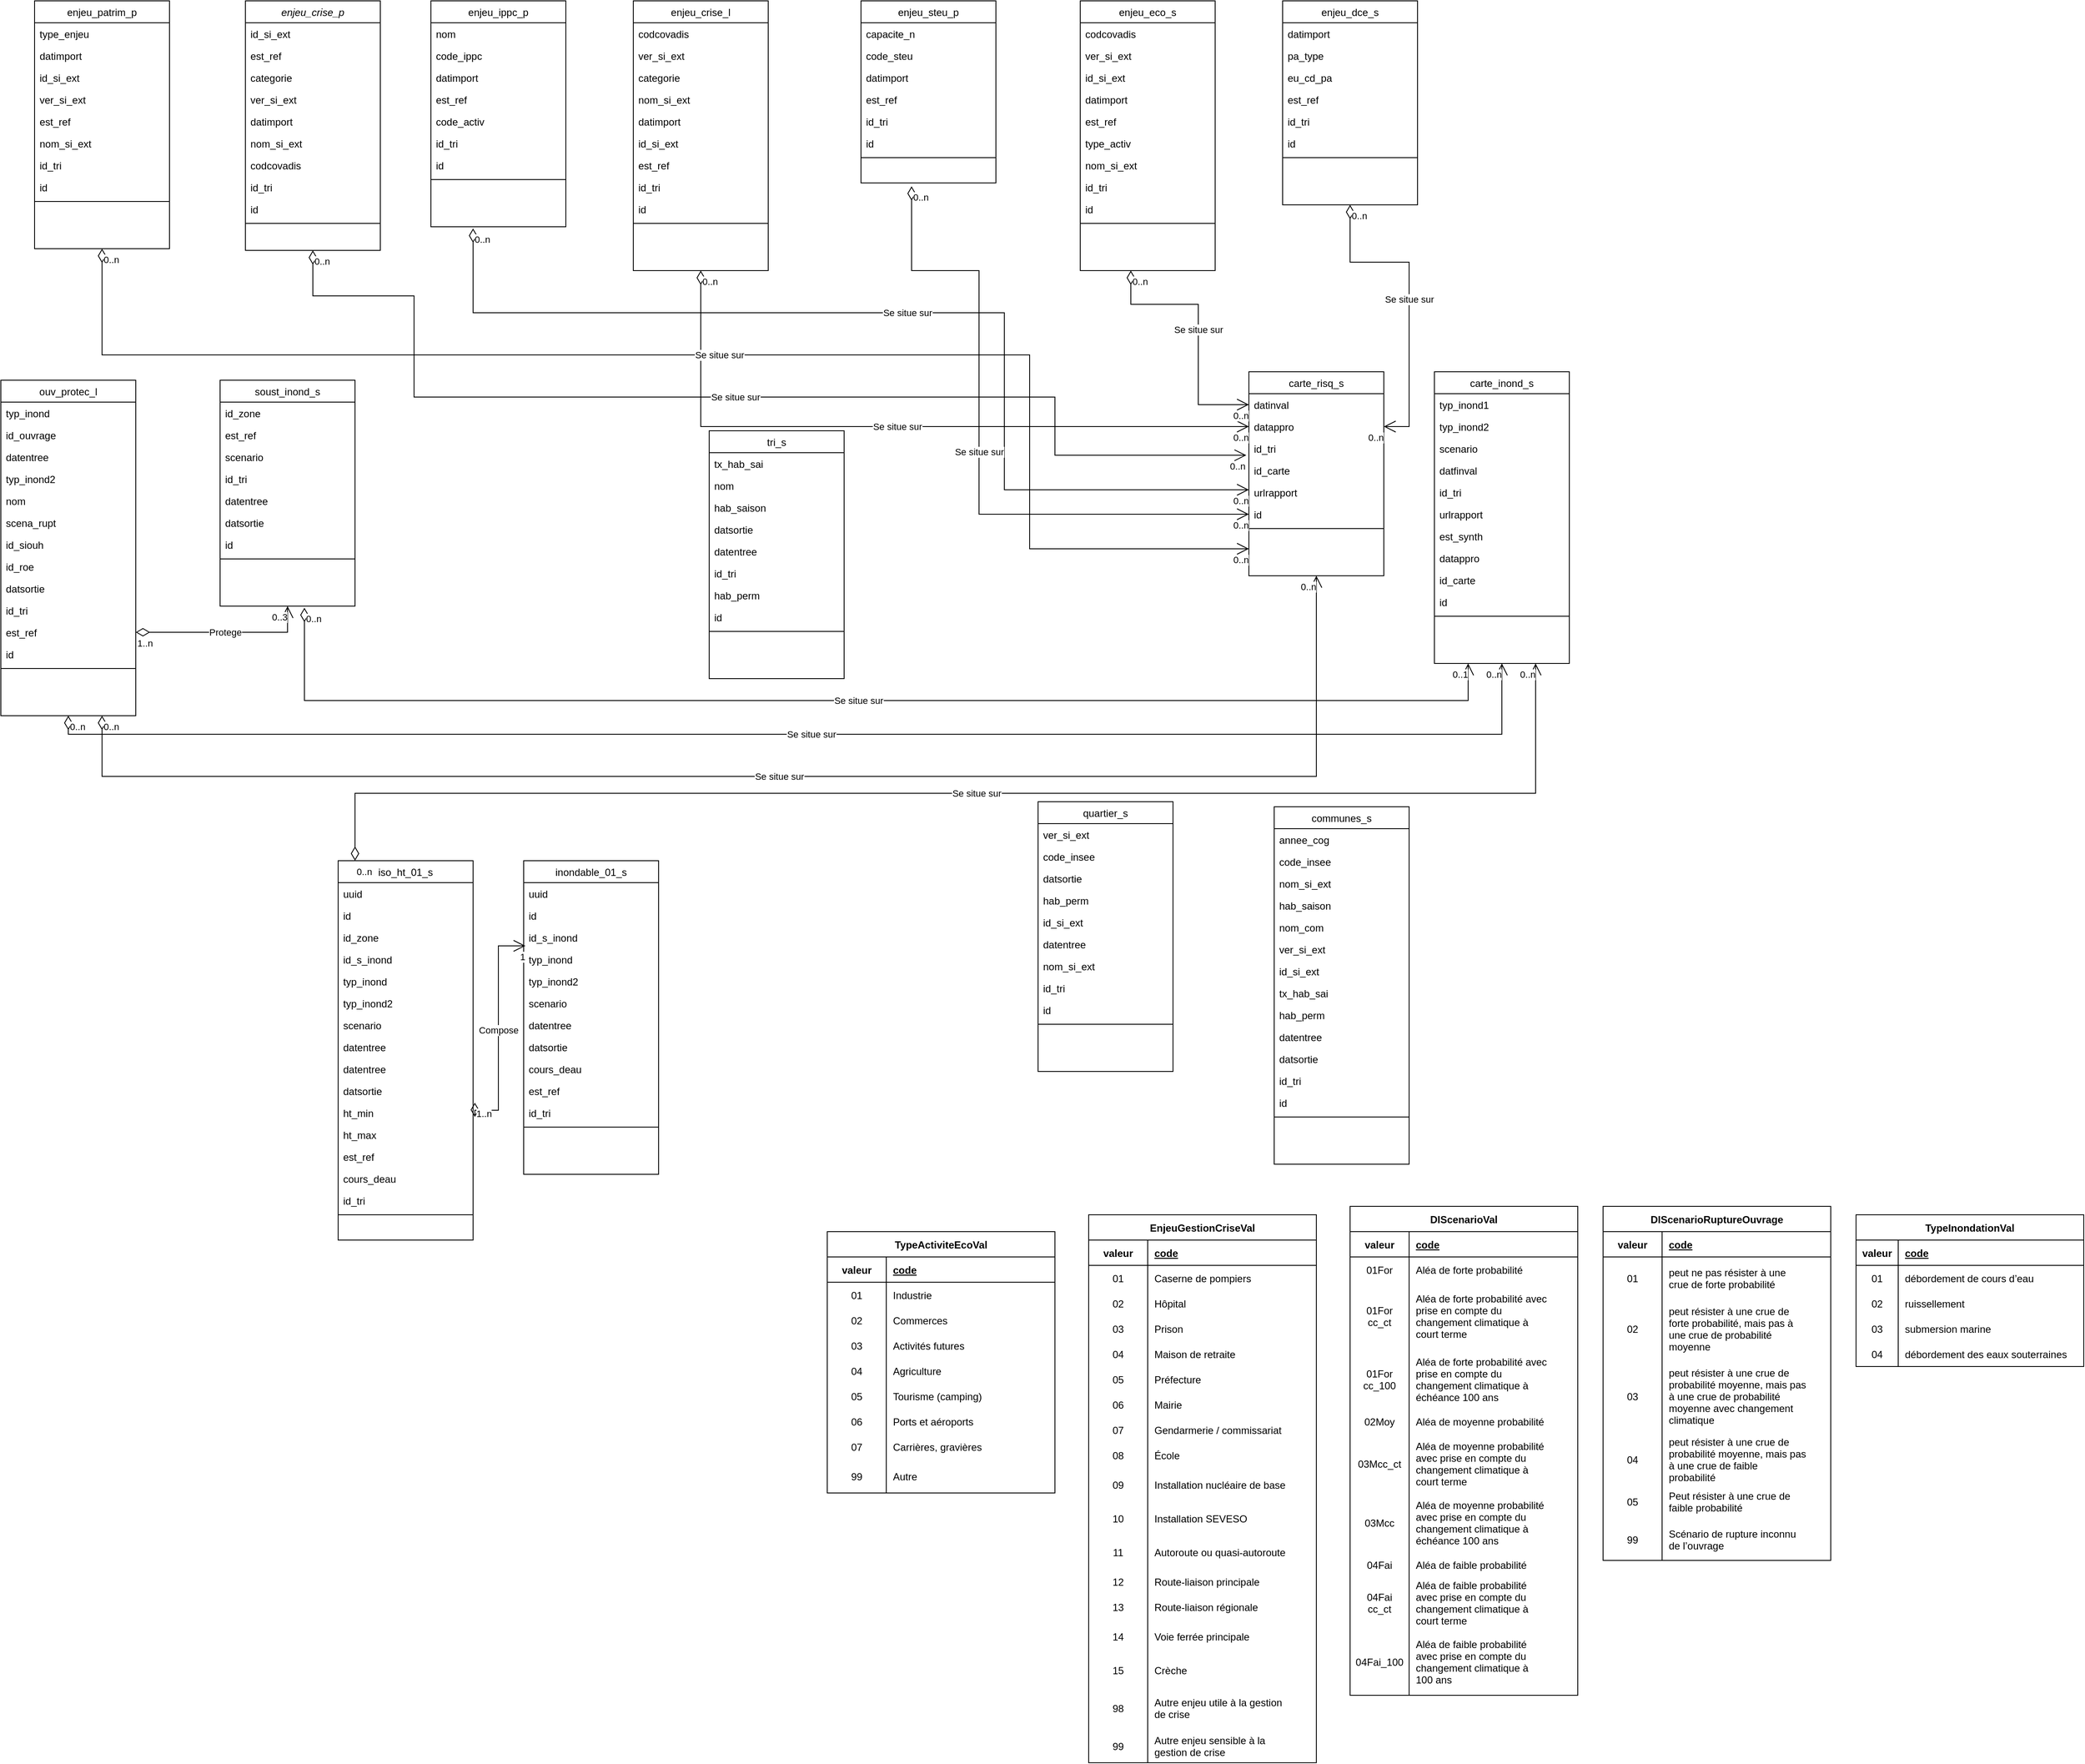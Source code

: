 <mxfile version="20.8.23" type="github">
  <diagram id="C5RBs43oDa-KdzZeNtuy" name="Page-1">
    <mxGraphModel dx="2267" dy="1030" grid="1" gridSize="10" guides="1" tooltips="1" connect="1" arrows="1" fold="1" page="1" pageScale="1" pageWidth="827" pageHeight="1169" math="0" shadow="0">
      <root>
        <mxCell id="WIyWlLk6GJQsqaUBKTNV-0" />
        <mxCell id="WIyWlLk6GJQsqaUBKTNV-1" parent="WIyWlLk6GJQsqaUBKTNV-0" />
        <mxCell id="zkfFHV4jXpPFQw0GAbJ--0" value="enjeu_crise_p" style="swimlane;fontStyle=2;align=center;verticalAlign=top;childLayout=stackLayout;horizontal=1;startSize=26;horizontalStack=0;resizeParent=1;resizeLast=0;collapsible=1;marginBottom=0;rounded=0;shadow=0;strokeWidth=1;" parent="WIyWlLk6GJQsqaUBKTNV-1" vertex="1">
          <mxGeometry x="-100" y="80" width="160" height="296" as="geometry">
            <mxRectangle x="230" y="140" width="160" height="26" as="alternateBounds" />
          </mxGeometry>
        </mxCell>
        <mxCell id="zkfFHV4jXpPFQw0GAbJ--1" value="id_si_ext" style="text;align=left;verticalAlign=top;spacingLeft=4;spacingRight=4;overflow=hidden;rotatable=0;points=[[0,0.5],[1,0.5]];portConstraint=eastwest;" parent="zkfFHV4jXpPFQw0GAbJ--0" vertex="1">
          <mxGeometry y="26" width="160" height="26" as="geometry" />
        </mxCell>
        <mxCell id="zkfFHV4jXpPFQw0GAbJ--2" value="est_ref" style="text;align=left;verticalAlign=top;spacingLeft=4;spacingRight=4;overflow=hidden;rotatable=0;points=[[0,0.5],[1,0.5]];portConstraint=eastwest;rounded=0;shadow=0;html=0;" parent="zkfFHV4jXpPFQw0GAbJ--0" vertex="1">
          <mxGeometry y="52" width="160" height="26" as="geometry" />
        </mxCell>
        <mxCell id="zkfFHV4jXpPFQw0GAbJ--3" value="categorie" style="text;align=left;verticalAlign=top;spacingLeft=4;spacingRight=4;overflow=hidden;rotatable=0;points=[[0,0.5],[1,0.5]];portConstraint=eastwest;rounded=0;shadow=0;html=0;" parent="zkfFHV4jXpPFQw0GAbJ--0" vertex="1">
          <mxGeometry y="78" width="160" height="26" as="geometry" />
        </mxCell>
        <mxCell id="8EA7Rm0nlYI5fueawUu6-78" value="ver_si_ext" style="text;align=left;verticalAlign=top;spacingLeft=4;spacingRight=4;overflow=hidden;rotatable=0;points=[[0,0.5],[1,0.5]];portConstraint=eastwest;rounded=0;shadow=0;html=0;" parent="zkfFHV4jXpPFQw0GAbJ--0" vertex="1">
          <mxGeometry y="104" width="160" height="26" as="geometry" />
        </mxCell>
        <mxCell id="8EA7Rm0nlYI5fueawUu6-79" value="datimport" style="text;align=left;verticalAlign=top;spacingLeft=4;spacingRight=4;overflow=hidden;rotatable=0;points=[[0,0.5],[1,0.5]];portConstraint=eastwest;rounded=0;shadow=0;html=0;" parent="zkfFHV4jXpPFQw0GAbJ--0" vertex="1">
          <mxGeometry y="130" width="160" height="26" as="geometry" />
        </mxCell>
        <mxCell id="8EA7Rm0nlYI5fueawUu6-80" value="nom_si_ext" style="text;align=left;verticalAlign=top;spacingLeft=4;spacingRight=4;overflow=hidden;rotatable=0;points=[[0,0.5],[1,0.5]];portConstraint=eastwest;rounded=0;shadow=0;html=0;" parent="zkfFHV4jXpPFQw0GAbJ--0" vertex="1">
          <mxGeometry y="156" width="160" height="26" as="geometry" />
        </mxCell>
        <mxCell id="8EA7Rm0nlYI5fueawUu6-81" value="codcovadis" style="text;align=left;verticalAlign=top;spacingLeft=4;spacingRight=4;overflow=hidden;rotatable=0;points=[[0,0.5],[1,0.5]];portConstraint=eastwest;rounded=0;shadow=0;html=0;" parent="zkfFHV4jXpPFQw0GAbJ--0" vertex="1">
          <mxGeometry y="182" width="160" height="26" as="geometry" />
        </mxCell>
        <mxCell id="8EA7Rm0nlYI5fueawUu6-82" value="id_tri" style="text;align=left;verticalAlign=top;spacingLeft=4;spacingRight=4;overflow=hidden;rotatable=0;points=[[0,0.5],[1,0.5]];portConstraint=eastwest;rounded=0;shadow=0;html=0;" parent="zkfFHV4jXpPFQw0GAbJ--0" vertex="1">
          <mxGeometry y="208" width="160" height="26" as="geometry" />
        </mxCell>
        <mxCell id="8EA7Rm0nlYI5fueawUu6-84" value="id" style="text;align=left;verticalAlign=top;spacingLeft=4;spacingRight=4;overflow=hidden;rotatable=0;points=[[0,0.5],[1,0.5]];portConstraint=eastwest;rounded=0;shadow=0;html=0;" parent="zkfFHV4jXpPFQw0GAbJ--0" vertex="1">
          <mxGeometry y="234" width="160" height="26" as="geometry" />
        </mxCell>
        <mxCell id="zkfFHV4jXpPFQw0GAbJ--4" value="" style="line;html=1;strokeWidth=1;align=left;verticalAlign=middle;spacingTop=-1;spacingLeft=3;spacingRight=3;rotatable=0;labelPosition=right;points=[];portConstraint=eastwest;" parent="zkfFHV4jXpPFQw0GAbJ--0" vertex="1">
          <mxGeometry y="260" width="160" height="8" as="geometry" />
        </mxCell>
        <mxCell id="zkfFHV4jXpPFQw0GAbJ--6" value="enjeu_patrim_p" style="swimlane;fontStyle=0;align=center;verticalAlign=top;childLayout=stackLayout;horizontal=1;startSize=26;horizontalStack=0;resizeParent=1;resizeLast=0;collapsible=1;marginBottom=0;rounded=0;shadow=0;strokeWidth=1;" parent="WIyWlLk6GJQsqaUBKTNV-1" vertex="1">
          <mxGeometry x="-350" y="80" width="160" height="294" as="geometry">
            <mxRectangle x="130" y="380" width="160" height="26" as="alternateBounds" />
          </mxGeometry>
        </mxCell>
        <mxCell id="zkfFHV4jXpPFQw0GAbJ--7" value="type_enjeu" style="text;align=left;verticalAlign=top;spacingLeft=4;spacingRight=4;overflow=hidden;rotatable=0;points=[[0,0.5],[1,0.5]];portConstraint=eastwest;" parent="zkfFHV4jXpPFQw0GAbJ--6" vertex="1">
          <mxGeometry y="26" width="160" height="26" as="geometry" />
        </mxCell>
        <mxCell id="zkfFHV4jXpPFQw0GAbJ--8" value="datimport" style="text;align=left;verticalAlign=top;spacingLeft=4;spacingRight=4;overflow=hidden;rotatable=0;points=[[0,0.5],[1,0.5]];portConstraint=eastwest;rounded=0;shadow=0;html=0;" parent="zkfFHV4jXpPFQw0GAbJ--6" vertex="1">
          <mxGeometry y="52" width="160" height="26" as="geometry" />
        </mxCell>
        <mxCell id="8EA7Rm0nlYI5fueawUu6-87" value="id_si_ext" style="text;align=left;verticalAlign=top;spacingLeft=4;spacingRight=4;overflow=hidden;rotatable=0;points=[[0,0.5],[1,0.5]];portConstraint=eastwest;rounded=0;shadow=0;html=0;" parent="zkfFHV4jXpPFQw0GAbJ--6" vertex="1">
          <mxGeometry y="78" width="160" height="26" as="geometry" />
        </mxCell>
        <mxCell id="8EA7Rm0nlYI5fueawUu6-88" value="ver_si_ext" style="text;align=left;verticalAlign=top;spacingLeft=4;spacingRight=4;overflow=hidden;rotatable=0;points=[[0,0.5],[1,0.5]];portConstraint=eastwest;rounded=0;shadow=0;html=0;" parent="zkfFHV4jXpPFQw0GAbJ--6" vertex="1">
          <mxGeometry y="104" width="160" height="26" as="geometry" />
        </mxCell>
        <mxCell id="8EA7Rm0nlYI5fueawUu6-89" value="est_ref" style="text;align=left;verticalAlign=top;spacingLeft=4;spacingRight=4;overflow=hidden;rotatable=0;points=[[0,0.5],[1,0.5]];portConstraint=eastwest;rounded=0;shadow=0;html=0;" parent="zkfFHV4jXpPFQw0GAbJ--6" vertex="1">
          <mxGeometry y="130" width="160" height="26" as="geometry" />
        </mxCell>
        <mxCell id="8EA7Rm0nlYI5fueawUu6-90" value="nom_si_ext" style="text;align=left;verticalAlign=top;spacingLeft=4;spacingRight=4;overflow=hidden;rotatable=0;points=[[0,0.5],[1,0.5]];portConstraint=eastwest;rounded=0;shadow=0;html=0;" parent="zkfFHV4jXpPFQw0GAbJ--6" vertex="1">
          <mxGeometry y="156" width="160" height="26" as="geometry" />
        </mxCell>
        <mxCell id="8EA7Rm0nlYI5fueawUu6-91" value="id_tri" style="text;align=left;verticalAlign=top;spacingLeft=4;spacingRight=4;overflow=hidden;rotatable=0;points=[[0,0.5],[1,0.5]];portConstraint=eastwest;rounded=0;shadow=0;html=0;" parent="zkfFHV4jXpPFQw0GAbJ--6" vertex="1">
          <mxGeometry y="182" width="160" height="26" as="geometry" />
        </mxCell>
        <mxCell id="8EA7Rm0nlYI5fueawUu6-92" value="id" style="text;align=left;verticalAlign=top;spacingLeft=4;spacingRight=4;overflow=hidden;rotatable=0;points=[[0,0.5],[1,0.5]];portConstraint=eastwest;rounded=0;shadow=0;html=0;" parent="zkfFHV4jXpPFQw0GAbJ--6" vertex="1">
          <mxGeometry y="208" width="160" height="26" as="geometry" />
        </mxCell>
        <mxCell id="zkfFHV4jXpPFQw0GAbJ--9" value="" style="line;html=1;strokeWidth=1;align=left;verticalAlign=middle;spacingTop=-1;spacingLeft=3;spacingRight=3;rotatable=0;labelPosition=right;points=[];portConstraint=eastwest;" parent="zkfFHV4jXpPFQw0GAbJ--6" vertex="1">
          <mxGeometry y="234" width="160" height="8" as="geometry" />
        </mxCell>
        <mxCell id="zkfFHV4jXpPFQw0GAbJ--13" value="enjeu_steu_p" style="swimlane;fontStyle=0;align=center;verticalAlign=top;childLayout=stackLayout;horizontal=1;startSize=26;horizontalStack=0;resizeParent=1;resizeLast=0;collapsible=1;marginBottom=0;rounded=0;shadow=0;strokeWidth=1;" parent="WIyWlLk6GJQsqaUBKTNV-1" vertex="1">
          <mxGeometry x="630" y="80" width="160" height="216" as="geometry">
            <mxRectangle x="340" y="380" width="170" height="26" as="alternateBounds" />
          </mxGeometry>
        </mxCell>
        <mxCell id="zkfFHV4jXpPFQw0GAbJ--14" value="capacite_n" style="text;align=left;verticalAlign=top;spacingLeft=4;spacingRight=4;overflow=hidden;rotatable=0;points=[[0,0.5],[1,0.5]];portConstraint=eastwest;" parent="zkfFHV4jXpPFQw0GAbJ--13" vertex="1">
          <mxGeometry y="26" width="160" height="26" as="geometry" />
        </mxCell>
        <mxCell id="8EA7Rm0nlYI5fueawUu6-93" value="code_steu" style="text;align=left;verticalAlign=top;spacingLeft=4;spacingRight=4;overflow=hidden;rotatable=0;points=[[0,0.5],[1,0.5]];portConstraint=eastwest;" parent="zkfFHV4jXpPFQw0GAbJ--13" vertex="1">
          <mxGeometry y="52" width="160" height="26" as="geometry" />
        </mxCell>
        <mxCell id="8EA7Rm0nlYI5fueawUu6-94" value="datimport" style="text;align=left;verticalAlign=top;spacingLeft=4;spacingRight=4;overflow=hidden;rotatable=0;points=[[0,0.5],[1,0.5]];portConstraint=eastwest;" parent="zkfFHV4jXpPFQw0GAbJ--13" vertex="1">
          <mxGeometry y="78" width="160" height="26" as="geometry" />
        </mxCell>
        <mxCell id="8EA7Rm0nlYI5fueawUu6-96" value="est_ref" style="text;align=left;verticalAlign=top;spacingLeft=4;spacingRight=4;overflow=hidden;rotatable=0;points=[[0,0.5],[1,0.5]];portConstraint=eastwest;" parent="zkfFHV4jXpPFQw0GAbJ--13" vertex="1">
          <mxGeometry y="104" width="160" height="26" as="geometry" />
        </mxCell>
        <mxCell id="8EA7Rm0nlYI5fueawUu6-97" value="id_tri" style="text;align=left;verticalAlign=top;spacingLeft=4;spacingRight=4;overflow=hidden;rotatable=0;points=[[0,0.5],[1,0.5]];portConstraint=eastwest;" parent="zkfFHV4jXpPFQw0GAbJ--13" vertex="1">
          <mxGeometry y="130" width="160" height="26" as="geometry" />
        </mxCell>
        <mxCell id="8EA7Rm0nlYI5fueawUu6-98" value="id" style="text;align=left;verticalAlign=top;spacingLeft=4;spacingRight=4;overflow=hidden;rotatable=0;points=[[0,0.5],[1,0.5]];portConstraint=eastwest;" parent="zkfFHV4jXpPFQw0GAbJ--13" vertex="1">
          <mxGeometry y="156" width="160" height="26" as="geometry" />
        </mxCell>
        <mxCell id="zkfFHV4jXpPFQw0GAbJ--15" value="" style="line;html=1;strokeWidth=1;align=left;verticalAlign=middle;spacingTop=-1;spacingLeft=3;spacingRight=3;rotatable=0;labelPosition=right;points=[];portConstraint=eastwest;" parent="zkfFHV4jXpPFQw0GAbJ--13" vertex="1">
          <mxGeometry y="182" width="160" height="8" as="geometry" />
        </mxCell>
        <mxCell id="zkfFHV4jXpPFQw0GAbJ--17" value="enjeu_ippc_p" style="swimlane;fontStyle=0;align=center;verticalAlign=top;childLayout=stackLayout;horizontal=1;startSize=26;horizontalStack=0;resizeParent=1;resizeLast=0;collapsible=1;marginBottom=0;rounded=0;shadow=0;strokeWidth=1;" parent="WIyWlLk6GJQsqaUBKTNV-1" vertex="1">
          <mxGeometry x="120" y="80" width="160" height="268" as="geometry">
            <mxRectangle x="550" y="140" width="160" height="26" as="alternateBounds" />
          </mxGeometry>
        </mxCell>
        <mxCell id="zkfFHV4jXpPFQw0GAbJ--18" value="nom" style="text;align=left;verticalAlign=top;spacingLeft=4;spacingRight=4;overflow=hidden;rotatable=0;points=[[0,0.5],[1,0.5]];portConstraint=eastwest;" parent="zkfFHV4jXpPFQw0GAbJ--17" vertex="1">
          <mxGeometry y="26" width="160" height="26" as="geometry" />
        </mxCell>
        <mxCell id="zkfFHV4jXpPFQw0GAbJ--19" value="code_ippc" style="text;align=left;verticalAlign=top;spacingLeft=4;spacingRight=4;overflow=hidden;rotatable=0;points=[[0,0.5],[1,0.5]];portConstraint=eastwest;rounded=0;shadow=0;html=0;" parent="zkfFHV4jXpPFQw0GAbJ--17" vertex="1">
          <mxGeometry y="52" width="160" height="26" as="geometry" />
        </mxCell>
        <mxCell id="zkfFHV4jXpPFQw0GAbJ--20" value="datimport" style="text;align=left;verticalAlign=top;spacingLeft=4;spacingRight=4;overflow=hidden;rotatable=0;points=[[0,0.5],[1,0.5]];portConstraint=eastwest;rounded=0;shadow=0;html=0;" parent="zkfFHV4jXpPFQw0GAbJ--17" vertex="1">
          <mxGeometry y="78" width="160" height="26" as="geometry" />
        </mxCell>
        <mxCell id="zkfFHV4jXpPFQw0GAbJ--21" value="est_ref" style="text;align=left;verticalAlign=top;spacingLeft=4;spacingRight=4;overflow=hidden;rotatable=0;points=[[0,0.5],[1,0.5]];portConstraint=eastwest;rounded=0;shadow=0;html=0;" parent="zkfFHV4jXpPFQw0GAbJ--17" vertex="1">
          <mxGeometry y="104" width="160" height="26" as="geometry" />
        </mxCell>
        <mxCell id="zkfFHV4jXpPFQw0GAbJ--22" value="code_activ" style="text;align=left;verticalAlign=top;spacingLeft=4;spacingRight=4;overflow=hidden;rotatable=0;points=[[0,0.5],[1,0.5]];portConstraint=eastwest;rounded=0;shadow=0;html=0;" parent="zkfFHV4jXpPFQw0GAbJ--17" vertex="1">
          <mxGeometry y="130" width="160" height="26" as="geometry" />
        </mxCell>
        <mxCell id="8EA7Rm0nlYI5fueawUu6-85" value="id_tri" style="text;align=left;verticalAlign=top;spacingLeft=4;spacingRight=4;overflow=hidden;rotatable=0;points=[[0,0.5],[1,0.5]];portConstraint=eastwest;rounded=0;shadow=0;html=0;" parent="zkfFHV4jXpPFQw0GAbJ--17" vertex="1">
          <mxGeometry y="156" width="160" height="26" as="geometry" />
        </mxCell>
        <mxCell id="8EA7Rm0nlYI5fueawUu6-86" value="id" style="text;align=left;verticalAlign=top;spacingLeft=4;spacingRight=4;overflow=hidden;rotatable=0;points=[[0,0.5],[1,0.5]];portConstraint=eastwest;rounded=0;shadow=0;html=0;" parent="zkfFHV4jXpPFQw0GAbJ--17" vertex="1">
          <mxGeometry y="182" width="160" height="26" as="geometry" />
        </mxCell>
        <mxCell id="zkfFHV4jXpPFQw0GAbJ--23" value="" style="line;html=1;strokeWidth=1;align=left;verticalAlign=middle;spacingTop=-1;spacingLeft=3;spacingRight=3;rotatable=0;labelPosition=right;points=[];portConstraint=eastwest;" parent="zkfFHV4jXpPFQw0GAbJ--17" vertex="1">
          <mxGeometry y="208" width="160" height="8" as="geometry" />
        </mxCell>
        <mxCell id="8EA7Rm0nlYI5fueawUu6-0" value="ouv_protec_l" style="swimlane;fontStyle=0;align=center;verticalAlign=top;childLayout=stackLayout;horizontal=1;startSize=26;horizontalStack=0;resizeParent=1;resizeLast=0;collapsible=1;marginBottom=0;rounded=0;shadow=0;strokeWidth=1;" parent="WIyWlLk6GJQsqaUBKTNV-1" vertex="1">
          <mxGeometry x="-390" y="530" width="160" height="398" as="geometry">
            <mxRectangle x="130" y="380" width="160" height="26" as="alternateBounds" />
          </mxGeometry>
        </mxCell>
        <mxCell id="8EA7Rm0nlYI5fueawUu6-1" value="typ_inond" style="text;align=left;verticalAlign=top;spacingLeft=4;spacingRight=4;overflow=hidden;rotatable=0;points=[[0,0.5],[1,0.5]];portConstraint=eastwest;" parent="8EA7Rm0nlYI5fueawUu6-0" vertex="1">
          <mxGeometry y="26" width="160" height="26" as="geometry" />
        </mxCell>
        <mxCell id="8EA7Rm0nlYI5fueawUu6-2" value="id_ouvrage" style="text;align=left;verticalAlign=top;spacingLeft=4;spacingRight=4;overflow=hidden;rotatable=0;points=[[0,0.5],[1,0.5]];portConstraint=eastwest;rounded=0;shadow=0;html=0;" parent="8EA7Rm0nlYI5fueawUu6-0" vertex="1">
          <mxGeometry y="52" width="160" height="26" as="geometry" />
        </mxCell>
        <mxCell id="8EA7Rm0nlYI5fueawUu6-100" value="datentree" style="text;align=left;verticalAlign=top;spacingLeft=4;spacingRight=4;overflow=hidden;rotatable=0;points=[[0,0.5],[1,0.5]];portConstraint=eastwest;rounded=0;shadow=0;html=0;" parent="8EA7Rm0nlYI5fueawUu6-0" vertex="1">
          <mxGeometry y="78" width="160" height="26" as="geometry" />
        </mxCell>
        <mxCell id="8EA7Rm0nlYI5fueawUu6-101" value="typ_inond2" style="text;align=left;verticalAlign=top;spacingLeft=4;spacingRight=4;overflow=hidden;rotatable=0;points=[[0,0.5],[1,0.5]];portConstraint=eastwest;rounded=0;shadow=0;html=0;" parent="8EA7Rm0nlYI5fueawUu6-0" vertex="1">
          <mxGeometry y="104" width="160" height="26" as="geometry" />
        </mxCell>
        <mxCell id="8EA7Rm0nlYI5fueawUu6-102" value="nom" style="text;align=left;verticalAlign=top;spacingLeft=4;spacingRight=4;overflow=hidden;rotatable=0;points=[[0,0.5],[1,0.5]];portConstraint=eastwest;rounded=0;shadow=0;html=0;" parent="8EA7Rm0nlYI5fueawUu6-0" vertex="1">
          <mxGeometry y="130" width="160" height="26" as="geometry" />
        </mxCell>
        <mxCell id="8EA7Rm0nlYI5fueawUu6-103" value="scena_rupt" style="text;align=left;verticalAlign=top;spacingLeft=4;spacingRight=4;overflow=hidden;rotatable=0;points=[[0,0.5],[1,0.5]];portConstraint=eastwest;rounded=0;shadow=0;html=0;" parent="8EA7Rm0nlYI5fueawUu6-0" vertex="1">
          <mxGeometry y="156" width="160" height="26" as="geometry" />
        </mxCell>
        <mxCell id="8EA7Rm0nlYI5fueawUu6-104" value="id_siouh" style="text;align=left;verticalAlign=top;spacingLeft=4;spacingRight=4;overflow=hidden;rotatable=0;points=[[0,0.5],[1,0.5]];portConstraint=eastwest;rounded=0;shadow=0;html=0;" parent="8EA7Rm0nlYI5fueawUu6-0" vertex="1">
          <mxGeometry y="182" width="160" height="26" as="geometry" />
        </mxCell>
        <mxCell id="8EA7Rm0nlYI5fueawUu6-105" value="id_roe" style="text;align=left;verticalAlign=top;spacingLeft=4;spacingRight=4;overflow=hidden;rotatable=0;points=[[0,0.5],[1,0.5]];portConstraint=eastwest;rounded=0;shadow=0;html=0;" parent="8EA7Rm0nlYI5fueawUu6-0" vertex="1">
          <mxGeometry y="208" width="160" height="26" as="geometry" />
        </mxCell>
        <mxCell id="8EA7Rm0nlYI5fueawUu6-106" value="datsortie" style="text;align=left;verticalAlign=top;spacingLeft=4;spacingRight=4;overflow=hidden;rotatable=0;points=[[0,0.5],[1,0.5]];portConstraint=eastwest;rounded=0;shadow=0;html=0;" parent="8EA7Rm0nlYI5fueawUu6-0" vertex="1">
          <mxGeometry y="234" width="160" height="26" as="geometry" />
        </mxCell>
        <mxCell id="8EA7Rm0nlYI5fueawUu6-107" value="id_tri" style="text;align=left;verticalAlign=top;spacingLeft=4;spacingRight=4;overflow=hidden;rotatable=0;points=[[0,0.5],[1,0.5]];portConstraint=eastwest;rounded=0;shadow=0;html=0;" parent="8EA7Rm0nlYI5fueawUu6-0" vertex="1">
          <mxGeometry y="260" width="160" height="26" as="geometry" />
        </mxCell>
        <mxCell id="8EA7Rm0nlYI5fueawUu6-108" value="est_ref" style="text;align=left;verticalAlign=top;spacingLeft=4;spacingRight=4;overflow=hidden;rotatable=0;points=[[0,0.5],[1,0.5]];portConstraint=eastwest;rounded=0;shadow=0;html=0;" parent="8EA7Rm0nlYI5fueawUu6-0" vertex="1">
          <mxGeometry y="286" width="160" height="26" as="geometry" />
        </mxCell>
        <mxCell id="8EA7Rm0nlYI5fueawUu6-109" value="id" style="text;align=left;verticalAlign=top;spacingLeft=4;spacingRight=4;overflow=hidden;rotatable=0;points=[[0,0.5],[1,0.5]];portConstraint=eastwest;rounded=0;shadow=0;html=0;" parent="8EA7Rm0nlYI5fueawUu6-0" vertex="1">
          <mxGeometry y="312" width="160" height="26" as="geometry" />
        </mxCell>
        <mxCell id="8EA7Rm0nlYI5fueawUu6-3" value="" style="line;html=1;strokeWidth=1;align=left;verticalAlign=middle;spacingTop=-1;spacingLeft=3;spacingRight=3;rotatable=0;labelPosition=right;points=[];portConstraint=eastwest;" parent="8EA7Rm0nlYI5fueawUu6-0" vertex="1">
          <mxGeometry y="338" width="160" height="8" as="geometry" />
        </mxCell>
        <mxCell id="8EA7Rm0nlYI5fueawUu6-6" value="enjeu_crise_l" style="swimlane;fontStyle=0;align=center;verticalAlign=top;childLayout=stackLayout;horizontal=1;startSize=26;horizontalStack=0;resizeParent=1;resizeLast=0;collapsible=1;marginBottom=0;rounded=0;shadow=0;strokeWidth=1;" parent="WIyWlLk6GJQsqaUBKTNV-1" vertex="1">
          <mxGeometry x="360" y="80" width="160" height="320" as="geometry">
            <mxRectangle x="130" y="380" width="160" height="26" as="alternateBounds" />
          </mxGeometry>
        </mxCell>
        <mxCell id="8EA7Rm0nlYI5fueawUu6-7" value="codcovadis" style="text;align=left;verticalAlign=top;spacingLeft=4;spacingRight=4;overflow=hidden;rotatable=0;points=[[0,0.5],[1,0.5]];portConstraint=eastwest;" parent="8EA7Rm0nlYI5fueawUu6-6" vertex="1">
          <mxGeometry y="26" width="160" height="26" as="geometry" />
        </mxCell>
        <mxCell id="8EA7Rm0nlYI5fueawUu6-8" value="ver_si_ext" style="text;align=left;verticalAlign=top;spacingLeft=4;spacingRight=4;overflow=hidden;rotatable=0;points=[[0,0.5],[1,0.5]];portConstraint=eastwest;rounded=0;shadow=0;html=0;" parent="8EA7Rm0nlYI5fueawUu6-6" vertex="1">
          <mxGeometry y="52" width="160" height="26" as="geometry" />
        </mxCell>
        <mxCell id="8EA7Rm0nlYI5fueawUu6-110" value="categorie" style="text;align=left;verticalAlign=top;spacingLeft=4;spacingRight=4;overflow=hidden;rotatable=0;points=[[0,0.5],[1,0.5]];portConstraint=eastwest;rounded=0;shadow=0;html=0;" parent="8EA7Rm0nlYI5fueawUu6-6" vertex="1">
          <mxGeometry y="78" width="160" height="26" as="geometry" />
        </mxCell>
        <mxCell id="8EA7Rm0nlYI5fueawUu6-111" value="nom_si_ext" style="text;align=left;verticalAlign=top;spacingLeft=4;spacingRight=4;overflow=hidden;rotatable=0;points=[[0,0.5],[1,0.5]];portConstraint=eastwest;rounded=0;shadow=0;html=0;" parent="8EA7Rm0nlYI5fueawUu6-6" vertex="1">
          <mxGeometry y="104" width="160" height="26" as="geometry" />
        </mxCell>
        <mxCell id="8EA7Rm0nlYI5fueawUu6-112" value="datimport" style="text;align=left;verticalAlign=top;spacingLeft=4;spacingRight=4;overflow=hidden;rotatable=0;points=[[0,0.5],[1,0.5]];portConstraint=eastwest;rounded=0;shadow=0;html=0;" parent="8EA7Rm0nlYI5fueawUu6-6" vertex="1">
          <mxGeometry y="130" width="160" height="26" as="geometry" />
        </mxCell>
        <mxCell id="8EA7Rm0nlYI5fueawUu6-113" value="id_si_ext" style="text;align=left;verticalAlign=top;spacingLeft=4;spacingRight=4;overflow=hidden;rotatable=0;points=[[0,0.5],[1,0.5]];portConstraint=eastwest;rounded=0;shadow=0;html=0;" parent="8EA7Rm0nlYI5fueawUu6-6" vertex="1">
          <mxGeometry y="156" width="160" height="26" as="geometry" />
        </mxCell>
        <mxCell id="8EA7Rm0nlYI5fueawUu6-114" value="est_ref" style="text;align=left;verticalAlign=top;spacingLeft=4;spacingRight=4;overflow=hidden;rotatable=0;points=[[0,0.5],[1,0.5]];portConstraint=eastwest;rounded=0;shadow=0;html=0;" parent="8EA7Rm0nlYI5fueawUu6-6" vertex="1">
          <mxGeometry y="182" width="160" height="26" as="geometry" />
        </mxCell>
        <mxCell id="8EA7Rm0nlYI5fueawUu6-115" value="id_tri" style="text;align=left;verticalAlign=top;spacingLeft=4;spacingRight=4;overflow=hidden;rotatable=0;points=[[0,0.5],[1,0.5]];portConstraint=eastwest;rounded=0;shadow=0;html=0;" parent="8EA7Rm0nlYI5fueawUu6-6" vertex="1">
          <mxGeometry y="208" width="160" height="26" as="geometry" />
        </mxCell>
        <mxCell id="8EA7Rm0nlYI5fueawUu6-116" value="id" style="text;align=left;verticalAlign=top;spacingLeft=4;spacingRight=4;overflow=hidden;rotatable=0;points=[[0,0.5],[1,0.5]];portConstraint=eastwest;rounded=0;shadow=0;html=0;" parent="8EA7Rm0nlYI5fueawUu6-6" vertex="1">
          <mxGeometry y="234" width="160" height="26" as="geometry" />
        </mxCell>
        <mxCell id="8EA7Rm0nlYI5fueawUu6-9" value="" style="line;html=1;strokeWidth=1;align=left;verticalAlign=middle;spacingTop=-1;spacingLeft=3;spacingRight=3;rotatable=0;labelPosition=right;points=[];portConstraint=eastwest;" parent="8EA7Rm0nlYI5fueawUu6-6" vertex="1">
          <mxGeometry y="260" width="160" height="8" as="geometry" />
        </mxCell>
        <mxCell id="8EA7Rm0nlYI5fueawUu6-12" value="carte_inond_s" style="swimlane;fontStyle=0;align=center;verticalAlign=top;childLayout=stackLayout;horizontal=1;startSize=26;horizontalStack=0;resizeParent=1;resizeLast=0;collapsible=1;marginBottom=0;rounded=0;shadow=0;strokeWidth=1;" parent="WIyWlLk6GJQsqaUBKTNV-1" vertex="1">
          <mxGeometry x="1310" y="520" width="160" height="346" as="geometry">
            <mxRectangle x="130" y="380" width="160" height="26" as="alternateBounds" />
          </mxGeometry>
        </mxCell>
        <mxCell id="8EA7Rm0nlYI5fueawUu6-13" value="typ_inond1" style="text;align=left;verticalAlign=top;spacingLeft=4;spacingRight=4;overflow=hidden;rotatable=0;points=[[0,0.5],[1,0.5]];portConstraint=eastwest;" parent="8EA7Rm0nlYI5fueawUu6-12" vertex="1">
          <mxGeometry y="26" width="160" height="26" as="geometry" />
        </mxCell>
        <mxCell id="8EA7Rm0nlYI5fueawUu6-14" value="typ_inond2" style="text;align=left;verticalAlign=top;spacingLeft=4;spacingRight=4;overflow=hidden;rotatable=0;points=[[0,0.5],[1,0.5]];portConstraint=eastwest;rounded=0;shadow=0;html=0;" parent="8EA7Rm0nlYI5fueawUu6-12" vertex="1">
          <mxGeometry y="52" width="160" height="26" as="geometry" />
        </mxCell>
        <mxCell id="8EA7Rm0nlYI5fueawUu6-117" value="scenario" style="text;align=left;verticalAlign=top;spacingLeft=4;spacingRight=4;overflow=hidden;rotatable=0;points=[[0,0.5],[1,0.5]];portConstraint=eastwest;rounded=0;shadow=0;html=0;" parent="8EA7Rm0nlYI5fueawUu6-12" vertex="1">
          <mxGeometry y="78" width="160" height="26" as="geometry" />
        </mxCell>
        <mxCell id="8EA7Rm0nlYI5fueawUu6-118" value="datfinval" style="text;align=left;verticalAlign=top;spacingLeft=4;spacingRight=4;overflow=hidden;rotatable=0;points=[[0,0.5],[1,0.5]];portConstraint=eastwest;rounded=0;shadow=0;html=0;" parent="8EA7Rm0nlYI5fueawUu6-12" vertex="1">
          <mxGeometry y="104" width="160" height="26" as="geometry" />
        </mxCell>
        <mxCell id="8EA7Rm0nlYI5fueawUu6-119" value="id_tri" style="text;align=left;verticalAlign=top;spacingLeft=4;spacingRight=4;overflow=hidden;rotatable=0;points=[[0,0.5],[1,0.5]];portConstraint=eastwest;rounded=0;shadow=0;html=0;" parent="8EA7Rm0nlYI5fueawUu6-12" vertex="1">
          <mxGeometry y="130" width="160" height="26" as="geometry" />
        </mxCell>
        <mxCell id="8EA7Rm0nlYI5fueawUu6-120" value="urlrapport" style="text;align=left;verticalAlign=top;spacingLeft=4;spacingRight=4;overflow=hidden;rotatable=0;points=[[0,0.5],[1,0.5]];portConstraint=eastwest;rounded=0;shadow=0;html=0;" parent="8EA7Rm0nlYI5fueawUu6-12" vertex="1">
          <mxGeometry y="156" width="160" height="26" as="geometry" />
        </mxCell>
        <mxCell id="8EA7Rm0nlYI5fueawUu6-121" value="est_synth" style="text;align=left;verticalAlign=top;spacingLeft=4;spacingRight=4;overflow=hidden;rotatable=0;points=[[0,0.5],[1,0.5]];portConstraint=eastwest;rounded=0;shadow=0;html=0;" parent="8EA7Rm0nlYI5fueawUu6-12" vertex="1">
          <mxGeometry y="182" width="160" height="26" as="geometry" />
        </mxCell>
        <mxCell id="8EA7Rm0nlYI5fueawUu6-122" value="datappro" style="text;align=left;verticalAlign=top;spacingLeft=4;spacingRight=4;overflow=hidden;rotatable=0;points=[[0,0.5],[1,0.5]];portConstraint=eastwest;rounded=0;shadow=0;html=0;" parent="8EA7Rm0nlYI5fueawUu6-12" vertex="1">
          <mxGeometry y="208" width="160" height="26" as="geometry" />
        </mxCell>
        <mxCell id="8EA7Rm0nlYI5fueawUu6-123" value="id_carte" style="text;align=left;verticalAlign=top;spacingLeft=4;spacingRight=4;overflow=hidden;rotatable=0;points=[[0,0.5],[1,0.5]];portConstraint=eastwest;rounded=0;shadow=0;html=0;" parent="8EA7Rm0nlYI5fueawUu6-12" vertex="1">
          <mxGeometry y="234" width="160" height="26" as="geometry" />
        </mxCell>
        <mxCell id="8EA7Rm0nlYI5fueawUu6-124" value="id" style="text;align=left;verticalAlign=top;spacingLeft=4;spacingRight=4;overflow=hidden;rotatable=0;points=[[0,0.5],[1,0.5]];portConstraint=eastwest;rounded=0;shadow=0;html=0;" parent="8EA7Rm0nlYI5fueawUu6-12" vertex="1">
          <mxGeometry y="260" width="160" height="26" as="geometry" />
        </mxCell>
        <mxCell id="8EA7Rm0nlYI5fueawUu6-15" value="" style="line;html=1;strokeWidth=1;align=left;verticalAlign=middle;spacingTop=-1;spacingLeft=3;spacingRight=3;rotatable=0;labelPosition=right;points=[];portConstraint=eastwest;" parent="8EA7Rm0nlYI5fueawUu6-12" vertex="1">
          <mxGeometry y="286" width="160" height="8" as="geometry" />
        </mxCell>
        <mxCell id="8EA7Rm0nlYI5fueawUu6-18" value="tri_s" style="swimlane;fontStyle=0;align=center;verticalAlign=top;childLayout=stackLayout;horizontal=1;startSize=26;horizontalStack=0;resizeParent=1;resizeLast=0;collapsible=1;marginBottom=0;rounded=0;shadow=0;strokeWidth=1;" parent="WIyWlLk6GJQsqaUBKTNV-1" vertex="1">
          <mxGeometry x="450" y="590" width="160" height="294" as="geometry">
            <mxRectangle x="130" y="380" width="160" height="26" as="alternateBounds" />
          </mxGeometry>
        </mxCell>
        <mxCell id="8EA7Rm0nlYI5fueawUu6-19" value="tx_hab_sai" style="text;align=left;verticalAlign=top;spacingLeft=4;spacingRight=4;overflow=hidden;rotatable=0;points=[[0,0.5],[1,0.5]];portConstraint=eastwest;" parent="8EA7Rm0nlYI5fueawUu6-18" vertex="1">
          <mxGeometry y="26" width="160" height="26" as="geometry" />
        </mxCell>
        <mxCell id="8EA7Rm0nlYI5fueawUu6-20" value="nom" style="text;align=left;verticalAlign=top;spacingLeft=4;spacingRight=4;overflow=hidden;rotatable=0;points=[[0,0.5],[1,0.5]];portConstraint=eastwest;rounded=0;shadow=0;html=0;" parent="8EA7Rm0nlYI5fueawUu6-18" vertex="1">
          <mxGeometry y="52" width="160" height="26" as="geometry" />
        </mxCell>
        <mxCell id="8EA7Rm0nlYI5fueawUu6-125" value="hab_saison" style="text;align=left;verticalAlign=top;spacingLeft=4;spacingRight=4;overflow=hidden;rotatable=0;points=[[0,0.5],[1,0.5]];portConstraint=eastwest;rounded=0;shadow=0;html=0;" parent="8EA7Rm0nlYI5fueawUu6-18" vertex="1">
          <mxGeometry y="78" width="160" height="26" as="geometry" />
        </mxCell>
        <mxCell id="8EA7Rm0nlYI5fueawUu6-126" value="datsortie" style="text;align=left;verticalAlign=top;spacingLeft=4;spacingRight=4;overflow=hidden;rotatable=0;points=[[0,0.5],[1,0.5]];portConstraint=eastwest;rounded=0;shadow=0;html=0;" parent="8EA7Rm0nlYI5fueawUu6-18" vertex="1">
          <mxGeometry y="104" width="160" height="26" as="geometry" />
        </mxCell>
        <mxCell id="8EA7Rm0nlYI5fueawUu6-127" value="datentree" style="text;align=left;verticalAlign=top;spacingLeft=4;spacingRight=4;overflow=hidden;rotatable=0;points=[[0,0.5],[1,0.5]];portConstraint=eastwest;rounded=0;shadow=0;html=0;" parent="8EA7Rm0nlYI5fueawUu6-18" vertex="1">
          <mxGeometry y="130" width="160" height="26" as="geometry" />
        </mxCell>
        <mxCell id="8EA7Rm0nlYI5fueawUu6-128" value="id_tri" style="text;align=left;verticalAlign=top;spacingLeft=4;spacingRight=4;overflow=hidden;rotatable=0;points=[[0,0.5],[1,0.5]];portConstraint=eastwest;rounded=0;shadow=0;html=0;" parent="8EA7Rm0nlYI5fueawUu6-18" vertex="1">
          <mxGeometry y="156" width="160" height="26" as="geometry" />
        </mxCell>
        <mxCell id="8EA7Rm0nlYI5fueawUu6-129" value="hab_perm" style="text;align=left;verticalAlign=top;spacingLeft=4;spacingRight=4;overflow=hidden;rotatable=0;points=[[0,0.5],[1,0.5]];portConstraint=eastwest;rounded=0;shadow=0;html=0;" parent="8EA7Rm0nlYI5fueawUu6-18" vertex="1">
          <mxGeometry y="182" width="160" height="26" as="geometry" />
        </mxCell>
        <mxCell id="8EA7Rm0nlYI5fueawUu6-130" value="id" style="text;align=left;verticalAlign=top;spacingLeft=4;spacingRight=4;overflow=hidden;rotatable=0;points=[[0,0.5],[1,0.5]];portConstraint=eastwest;rounded=0;shadow=0;html=0;" parent="8EA7Rm0nlYI5fueawUu6-18" vertex="1">
          <mxGeometry y="208" width="160" height="26" as="geometry" />
        </mxCell>
        <mxCell id="8EA7Rm0nlYI5fueawUu6-21" value="" style="line;html=1;strokeWidth=1;align=left;verticalAlign=middle;spacingTop=-1;spacingLeft=3;spacingRight=3;rotatable=0;labelPosition=right;points=[];portConstraint=eastwest;" parent="8EA7Rm0nlYI5fueawUu6-18" vertex="1">
          <mxGeometry y="234" width="160" height="8" as="geometry" />
        </mxCell>
        <mxCell id="8EA7Rm0nlYI5fueawUu6-24" value="soust_inond_s" style="swimlane;fontStyle=0;align=center;verticalAlign=top;childLayout=stackLayout;horizontal=1;startSize=26;horizontalStack=0;resizeParent=1;resizeLast=0;collapsible=1;marginBottom=0;rounded=0;shadow=0;strokeWidth=1;" parent="WIyWlLk6GJQsqaUBKTNV-1" vertex="1">
          <mxGeometry x="-130" y="530" width="160" height="268" as="geometry">
            <mxRectangle x="130" y="380" width="160" height="26" as="alternateBounds" />
          </mxGeometry>
        </mxCell>
        <mxCell id="8EA7Rm0nlYI5fueawUu6-25" value="id_zone" style="text;align=left;verticalAlign=top;spacingLeft=4;spacingRight=4;overflow=hidden;rotatable=0;points=[[0,0.5],[1,0.5]];portConstraint=eastwest;" parent="8EA7Rm0nlYI5fueawUu6-24" vertex="1">
          <mxGeometry y="26" width="160" height="26" as="geometry" />
        </mxCell>
        <mxCell id="8EA7Rm0nlYI5fueawUu6-26" value="est_ref" style="text;align=left;verticalAlign=top;spacingLeft=4;spacingRight=4;overflow=hidden;rotatable=0;points=[[0,0.5],[1,0.5]];portConstraint=eastwest;rounded=0;shadow=0;html=0;" parent="8EA7Rm0nlYI5fueawUu6-24" vertex="1">
          <mxGeometry y="52" width="160" height="26" as="geometry" />
        </mxCell>
        <mxCell id="8EA7Rm0nlYI5fueawUu6-131" value="scenario" style="text;align=left;verticalAlign=top;spacingLeft=4;spacingRight=4;overflow=hidden;rotatable=0;points=[[0,0.5],[1,0.5]];portConstraint=eastwest;rounded=0;shadow=0;html=0;" parent="8EA7Rm0nlYI5fueawUu6-24" vertex="1">
          <mxGeometry y="78" width="160" height="26" as="geometry" />
        </mxCell>
        <mxCell id="8EA7Rm0nlYI5fueawUu6-132" value="id_tri" style="text;align=left;verticalAlign=top;spacingLeft=4;spacingRight=4;overflow=hidden;rotatable=0;points=[[0,0.5],[1,0.5]];portConstraint=eastwest;rounded=0;shadow=0;html=0;" parent="8EA7Rm0nlYI5fueawUu6-24" vertex="1">
          <mxGeometry y="104" width="160" height="26" as="geometry" />
        </mxCell>
        <mxCell id="8EA7Rm0nlYI5fueawUu6-133" value="datentree" style="text;align=left;verticalAlign=top;spacingLeft=4;spacingRight=4;overflow=hidden;rotatable=0;points=[[0,0.5],[1,0.5]];portConstraint=eastwest;rounded=0;shadow=0;html=0;" parent="8EA7Rm0nlYI5fueawUu6-24" vertex="1">
          <mxGeometry y="130" width="160" height="26" as="geometry" />
        </mxCell>
        <mxCell id="8EA7Rm0nlYI5fueawUu6-134" value="datsortie" style="text;align=left;verticalAlign=top;spacingLeft=4;spacingRight=4;overflow=hidden;rotatable=0;points=[[0,0.5],[1,0.5]];portConstraint=eastwest;rounded=0;shadow=0;html=0;" parent="8EA7Rm0nlYI5fueawUu6-24" vertex="1">
          <mxGeometry y="156" width="160" height="26" as="geometry" />
        </mxCell>
        <mxCell id="8EA7Rm0nlYI5fueawUu6-135" value="id" style="text;align=left;verticalAlign=top;spacingLeft=4;spacingRight=4;overflow=hidden;rotatable=0;points=[[0,0.5],[1,0.5]];portConstraint=eastwest;rounded=0;shadow=0;html=0;" parent="8EA7Rm0nlYI5fueawUu6-24" vertex="1">
          <mxGeometry y="182" width="160" height="26" as="geometry" />
        </mxCell>
        <mxCell id="8EA7Rm0nlYI5fueawUu6-27" value="" style="line;html=1;strokeWidth=1;align=left;verticalAlign=middle;spacingTop=-1;spacingLeft=3;spacingRight=3;rotatable=0;labelPosition=right;points=[];portConstraint=eastwest;" parent="8EA7Rm0nlYI5fueawUu6-24" vertex="1">
          <mxGeometry y="208" width="160" height="8" as="geometry" />
        </mxCell>
        <mxCell id="8EA7Rm0nlYI5fueawUu6-30" value="quartier_s&#xa;" style="swimlane;fontStyle=0;align=center;verticalAlign=top;childLayout=stackLayout;horizontal=1;startSize=26;horizontalStack=0;resizeParent=1;resizeLast=0;collapsible=1;marginBottom=0;rounded=0;shadow=0;strokeWidth=1;" parent="WIyWlLk6GJQsqaUBKTNV-1" vertex="1">
          <mxGeometry x="840" y="1030" width="160" height="320" as="geometry">
            <mxRectangle x="130" y="380" width="160" height="26" as="alternateBounds" />
          </mxGeometry>
        </mxCell>
        <mxCell id="8EA7Rm0nlYI5fueawUu6-31" value="ver_si_ext" style="text;align=left;verticalAlign=top;spacingLeft=4;spacingRight=4;overflow=hidden;rotatable=0;points=[[0,0.5],[1,0.5]];portConstraint=eastwest;" parent="8EA7Rm0nlYI5fueawUu6-30" vertex="1">
          <mxGeometry y="26" width="160" height="26" as="geometry" />
        </mxCell>
        <mxCell id="8EA7Rm0nlYI5fueawUu6-32" value="code_insee" style="text;align=left;verticalAlign=top;spacingLeft=4;spacingRight=4;overflow=hidden;rotatable=0;points=[[0,0.5],[1,0.5]];portConstraint=eastwest;rounded=0;shadow=0;html=0;" parent="8EA7Rm0nlYI5fueawUu6-30" vertex="1">
          <mxGeometry y="52" width="160" height="26" as="geometry" />
        </mxCell>
        <mxCell id="8EA7Rm0nlYI5fueawUu6-136" value="datsortie" style="text;align=left;verticalAlign=top;spacingLeft=4;spacingRight=4;overflow=hidden;rotatable=0;points=[[0,0.5],[1,0.5]];portConstraint=eastwest;" parent="8EA7Rm0nlYI5fueawUu6-30" vertex="1">
          <mxGeometry y="78" width="160" height="26" as="geometry" />
        </mxCell>
        <mxCell id="8EA7Rm0nlYI5fueawUu6-137" value="hab_perm" style="text;align=left;verticalAlign=top;spacingLeft=4;spacingRight=4;overflow=hidden;rotatable=0;points=[[0,0.5],[1,0.5]];portConstraint=eastwest;" parent="8EA7Rm0nlYI5fueawUu6-30" vertex="1">
          <mxGeometry y="104" width="160" height="26" as="geometry" />
        </mxCell>
        <mxCell id="8EA7Rm0nlYI5fueawUu6-138" value="id_si_ext" style="text;align=left;verticalAlign=top;spacingLeft=4;spacingRight=4;overflow=hidden;rotatable=0;points=[[0,0.5],[1,0.5]];portConstraint=eastwest;" parent="8EA7Rm0nlYI5fueawUu6-30" vertex="1">
          <mxGeometry y="130" width="160" height="26" as="geometry" />
        </mxCell>
        <mxCell id="8EA7Rm0nlYI5fueawUu6-139" value="datentree" style="text;align=left;verticalAlign=top;spacingLeft=4;spacingRight=4;overflow=hidden;rotatable=0;points=[[0,0.5],[1,0.5]];portConstraint=eastwest;" parent="8EA7Rm0nlYI5fueawUu6-30" vertex="1">
          <mxGeometry y="156" width="160" height="26" as="geometry" />
        </mxCell>
        <mxCell id="8EA7Rm0nlYI5fueawUu6-140" value="nom_si_ext" style="text;align=left;verticalAlign=top;spacingLeft=4;spacingRight=4;overflow=hidden;rotatable=0;points=[[0,0.5],[1,0.5]];portConstraint=eastwest;" parent="8EA7Rm0nlYI5fueawUu6-30" vertex="1">
          <mxGeometry y="182" width="160" height="26" as="geometry" />
        </mxCell>
        <mxCell id="8EA7Rm0nlYI5fueawUu6-141" value="id_tri" style="text;align=left;verticalAlign=top;spacingLeft=4;spacingRight=4;overflow=hidden;rotatable=0;points=[[0,0.5],[1,0.5]];portConstraint=eastwest;" parent="8EA7Rm0nlYI5fueawUu6-30" vertex="1">
          <mxGeometry y="208" width="160" height="26" as="geometry" />
        </mxCell>
        <mxCell id="8EA7Rm0nlYI5fueawUu6-142" value="id" style="text;align=left;verticalAlign=top;spacingLeft=4;spacingRight=4;overflow=hidden;rotatable=0;points=[[0,0.5],[1,0.5]];portConstraint=eastwest;" parent="8EA7Rm0nlYI5fueawUu6-30" vertex="1">
          <mxGeometry y="234" width="160" height="26" as="geometry" />
        </mxCell>
        <mxCell id="8EA7Rm0nlYI5fueawUu6-33" value="" style="line;html=1;strokeWidth=1;align=left;verticalAlign=middle;spacingTop=-1;spacingLeft=3;spacingRight=3;rotatable=0;labelPosition=right;points=[];portConstraint=eastwest;" parent="8EA7Rm0nlYI5fueawUu6-30" vertex="1">
          <mxGeometry y="260" width="160" height="8" as="geometry" />
        </mxCell>
        <mxCell id="8EA7Rm0nlYI5fueawUu6-36" value="iso_ht_01_s" style="swimlane;fontStyle=0;align=center;verticalAlign=top;childLayout=stackLayout;horizontal=1;startSize=26;horizontalStack=0;resizeParent=1;resizeLast=0;collapsible=1;marginBottom=0;rounded=0;shadow=0;strokeWidth=1;" parent="WIyWlLk6GJQsqaUBKTNV-1" vertex="1">
          <mxGeometry x="10" y="1100" width="160" height="450" as="geometry">
            <mxRectangle x="130" y="380" width="160" height="26" as="alternateBounds" />
          </mxGeometry>
        </mxCell>
        <mxCell id="8EA7Rm0nlYI5fueawUu6-37" value="uuid" style="text;align=left;verticalAlign=top;spacingLeft=4;spacingRight=4;overflow=hidden;rotatable=0;points=[[0,0.5],[1,0.5]];portConstraint=eastwest;" parent="8EA7Rm0nlYI5fueawUu6-36" vertex="1">
          <mxGeometry y="26" width="160" height="26" as="geometry" />
        </mxCell>
        <mxCell id="8EA7Rm0nlYI5fueawUu6-38" value="id" style="text;align=left;verticalAlign=top;spacingLeft=4;spacingRight=4;overflow=hidden;rotatable=0;points=[[0,0.5],[1,0.5]];portConstraint=eastwest;rounded=0;shadow=0;html=0;" parent="8EA7Rm0nlYI5fueawUu6-36" vertex="1">
          <mxGeometry y="52" width="160" height="26" as="geometry" />
        </mxCell>
        <mxCell id="8EA7Rm0nlYI5fueawUu6-143" value="id_zone" style="text;align=left;verticalAlign=top;spacingLeft=4;spacingRight=4;overflow=hidden;rotatable=0;points=[[0,0.5],[1,0.5]];portConstraint=eastwest;rounded=0;shadow=0;html=0;" parent="8EA7Rm0nlYI5fueawUu6-36" vertex="1">
          <mxGeometry y="78" width="160" height="26" as="geometry" />
        </mxCell>
        <mxCell id="8EA7Rm0nlYI5fueawUu6-144" value="id_s_inond" style="text;align=left;verticalAlign=top;spacingLeft=4;spacingRight=4;overflow=hidden;rotatable=0;points=[[0,0.5],[1,0.5]];portConstraint=eastwest;rounded=0;shadow=0;html=0;" parent="8EA7Rm0nlYI5fueawUu6-36" vertex="1">
          <mxGeometry y="104" width="160" height="26" as="geometry" />
        </mxCell>
        <mxCell id="8EA7Rm0nlYI5fueawUu6-145" value="typ_inond" style="text;align=left;verticalAlign=top;spacingLeft=4;spacingRight=4;overflow=hidden;rotatable=0;points=[[0,0.5],[1,0.5]];portConstraint=eastwest;rounded=0;shadow=0;html=0;" parent="8EA7Rm0nlYI5fueawUu6-36" vertex="1">
          <mxGeometry y="130" width="160" height="26" as="geometry" />
        </mxCell>
        <mxCell id="8EA7Rm0nlYI5fueawUu6-146" value="typ_inond2" style="text;align=left;verticalAlign=top;spacingLeft=4;spacingRight=4;overflow=hidden;rotatable=0;points=[[0,0.5],[1,0.5]];portConstraint=eastwest;rounded=0;shadow=0;html=0;" parent="8EA7Rm0nlYI5fueawUu6-36" vertex="1">
          <mxGeometry y="156" width="160" height="26" as="geometry" />
        </mxCell>
        <mxCell id="8EA7Rm0nlYI5fueawUu6-147" value="scenario" style="text;align=left;verticalAlign=top;spacingLeft=4;spacingRight=4;overflow=hidden;rotatable=0;points=[[0,0.5],[1,0.5]];portConstraint=eastwest;rounded=0;shadow=0;html=0;" parent="8EA7Rm0nlYI5fueawUu6-36" vertex="1">
          <mxGeometry y="182" width="160" height="26" as="geometry" />
        </mxCell>
        <mxCell id="ijy5U62FovQAUxOc1o_H-1" value="datentree" style="text;align=left;verticalAlign=top;spacingLeft=4;spacingRight=4;overflow=hidden;rotatable=0;points=[[0,0.5],[1,0.5]];portConstraint=eastwest;rounded=0;shadow=0;html=0;" vertex="1" parent="8EA7Rm0nlYI5fueawUu6-36">
          <mxGeometry y="208" width="160" height="26" as="geometry" />
        </mxCell>
        <mxCell id="8EA7Rm0nlYI5fueawUu6-148" value="datentree" style="text;align=left;verticalAlign=top;spacingLeft=4;spacingRight=4;overflow=hidden;rotatable=0;points=[[0,0.5],[1,0.5]];portConstraint=eastwest;rounded=0;shadow=0;html=0;" parent="8EA7Rm0nlYI5fueawUu6-36" vertex="1">
          <mxGeometry y="234" width="160" height="26" as="geometry" />
        </mxCell>
        <mxCell id="8EA7Rm0nlYI5fueawUu6-149" value="datsortie" style="text;align=left;verticalAlign=top;spacingLeft=4;spacingRight=4;overflow=hidden;rotatable=0;points=[[0,0.5],[1,0.5]];portConstraint=eastwest;rounded=0;shadow=0;html=0;" parent="8EA7Rm0nlYI5fueawUu6-36" vertex="1">
          <mxGeometry y="260" width="160" height="26" as="geometry" />
        </mxCell>
        <mxCell id="8EA7Rm0nlYI5fueawUu6-150" value="ht_min" style="text;align=left;verticalAlign=top;spacingLeft=4;spacingRight=4;overflow=hidden;rotatable=0;points=[[0,0.5],[1,0.5]];portConstraint=eastwest;rounded=0;shadow=0;html=0;" parent="8EA7Rm0nlYI5fueawUu6-36" vertex="1">
          <mxGeometry y="286" width="160" height="26" as="geometry" />
        </mxCell>
        <mxCell id="8EA7Rm0nlYI5fueawUu6-151" value="ht_max" style="text;align=left;verticalAlign=top;spacingLeft=4;spacingRight=4;overflow=hidden;rotatable=0;points=[[0,0.5],[1,0.5]];portConstraint=eastwest;rounded=0;shadow=0;html=0;" parent="8EA7Rm0nlYI5fueawUu6-36" vertex="1">
          <mxGeometry y="312" width="160" height="26" as="geometry" />
        </mxCell>
        <mxCell id="8EA7Rm0nlYI5fueawUu6-152" value="est_ref" style="text;align=left;verticalAlign=top;spacingLeft=4;spacingRight=4;overflow=hidden;rotatable=0;points=[[0,0.5],[1,0.5]];portConstraint=eastwest;rounded=0;shadow=0;html=0;" parent="8EA7Rm0nlYI5fueawUu6-36" vertex="1">
          <mxGeometry y="338" width="160" height="26" as="geometry" />
        </mxCell>
        <mxCell id="8EA7Rm0nlYI5fueawUu6-153" value="cours_deau" style="text;align=left;verticalAlign=top;spacingLeft=4;spacingRight=4;overflow=hidden;rotatable=0;points=[[0,0.5],[1,0.5]];portConstraint=eastwest;rounded=0;shadow=0;html=0;" parent="8EA7Rm0nlYI5fueawUu6-36" vertex="1">
          <mxGeometry y="364" width="160" height="26" as="geometry" />
        </mxCell>
        <mxCell id="8EA7Rm0nlYI5fueawUu6-154" value="id_tri" style="text;align=left;verticalAlign=top;spacingLeft=4;spacingRight=4;overflow=hidden;rotatable=0;points=[[0,0.5],[1,0.5]];portConstraint=eastwest;rounded=0;shadow=0;html=0;" parent="8EA7Rm0nlYI5fueawUu6-36" vertex="1">
          <mxGeometry y="390" width="160" height="26" as="geometry" />
        </mxCell>
        <mxCell id="8EA7Rm0nlYI5fueawUu6-39" value="" style="line;html=1;strokeWidth=1;align=left;verticalAlign=middle;spacingTop=-1;spacingLeft=3;spacingRight=3;rotatable=0;labelPosition=right;points=[];portConstraint=eastwest;" parent="8EA7Rm0nlYI5fueawUu6-36" vertex="1">
          <mxGeometry y="416" width="160" height="8" as="geometry" />
        </mxCell>
        <mxCell id="8EA7Rm0nlYI5fueawUu6-42" value="inondable_01_s&#xa;" style="swimlane;fontStyle=0;align=center;verticalAlign=top;childLayout=stackLayout;horizontal=1;startSize=26;horizontalStack=0;resizeParent=1;resizeLast=0;collapsible=1;marginBottom=0;rounded=0;shadow=0;strokeWidth=1;" parent="WIyWlLk6GJQsqaUBKTNV-1" vertex="1">
          <mxGeometry x="230" y="1100" width="160" height="372" as="geometry">
            <mxRectangle x="130" y="380" width="160" height="26" as="alternateBounds" />
          </mxGeometry>
        </mxCell>
        <mxCell id="8EA7Rm0nlYI5fueawUu6-43" value="uuid" style="text;align=left;verticalAlign=top;spacingLeft=4;spacingRight=4;overflow=hidden;rotatable=0;points=[[0,0.5],[1,0.5]];portConstraint=eastwest;" parent="8EA7Rm0nlYI5fueawUu6-42" vertex="1">
          <mxGeometry y="26" width="160" height="26" as="geometry" />
        </mxCell>
        <mxCell id="8EA7Rm0nlYI5fueawUu6-44" value="id" style="text;align=left;verticalAlign=top;spacingLeft=4;spacingRight=4;overflow=hidden;rotatable=0;points=[[0,0.5],[1,0.5]];portConstraint=eastwest;rounded=0;shadow=0;html=0;" parent="8EA7Rm0nlYI5fueawUu6-42" vertex="1">
          <mxGeometry y="52" width="160" height="26" as="geometry" />
        </mxCell>
        <mxCell id="8EA7Rm0nlYI5fueawUu6-156" value="id_s_inond" style="text;align=left;verticalAlign=top;spacingLeft=4;spacingRight=4;overflow=hidden;rotatable=0;points=[[0,0.5],[1,0.5]];portConstraint=eastwest;rounded=0;shadow=0;html=0;" parent="8EA7Rm0nlYI5fueawUu6-42" vertex="1">
          <mxGeometry y="78" width="160" height="26" as="geometry" />
        </mxCell>
        <mxCell id="8EA7Rm0nlYI5fueawUu6-157" value="typ_inond" style="text;align=left;verticalAlign=top;spacingLeft=4;spacingRight=4;overflow=hidden;rotatable=0;points=[[0,0.5],[1,0.5]];portConstraint=eastwest;rounded=0;shadow=0;html=0;" parent="8EA7Rm0nlYI5fueawUu6-42" vertex="1">
          <mxGeometry y="104" width="160" height="26" as="geometry" />
        </mxCell>
        <mxCell id="8EA7Rm0nlYI5fueawUu6-158" value="typ_inond2" style="text;align=left;verticalAlign=top;spacingLeft=4;spacingRight=4;overflow=hidden;rotatable=0;points=[[0,0.5],[1,0.5]];portConstraint=eastwest;rounded=0;shadow=0;html=0;" parent="8EA7Rm0nlYI5fueawUu6-42" vertex="1">
          <mxGeometry y="130" width="160" height="26" as="geometry" />
        </mxCell>
        <mxCell id="8EA7Rm0nlYI5fueawUu6-159" value="scenario" style="text;align=left;verticalAlign=top;spacingLeft=4;spacingRight=4;overflow=hidden;rotatable=0;points=[[0,0.5],[1,0.5]];portConstraint=eastwest;rounded=0;shadow=0;html=0;" parent="8EA7Rm0nlYI5fueawUu6-42" vertex="1">
          <mxGeometry y="156" width="160" height="26" as="geometry" />
        </mxCell>
        <mxCell id="8EA7Rm0nlYI5fueawUu6-160" value="datentree" style="text;align=left;verticalAlign=top;spacingLeft=4;spacingRight=4;overflow=hidden;rotatable=0;points=[[0,0.5],[1,0.5]];portConstraint=eastwest;rounded=0;shadow=0;html=0;" parent="8EA7Rm0nlYI5fueawUu6-42" vertex="1">
          <mxGeometry y="182" width="160" height="26" as="geometry" />
        </mxCell>
        <mxCell id="8EA7Rm0nlYI5fueawUu6-161" value="datsortie" style="text;align=left;verticalAlign=top;spacingLeft=4;spacingRight=4;overflow=hidden;rotatable=0;points=[[0,0.5],[1,0.5]];portConstraint=eastwest;rounded=0;shadow=0;html=0;" parent="8EA7Rm0nlYI5fueawUu6-42" vertex="1">
          <mxGeometry y="208" width="160" height="26" as="geometry" />
        </mxCell>
        <mxCell id="8EA7Rm0nlYI5fueawUu6-162" value="cours_deau" style="text;align=left;verticalAlign=top;spacingLeft=4;spacingRight=4;overflow=hidden;rotatable=0;points=[[0,0.5],[1,0.5]];portConstraint=eastwest;rounded=0;shadow=0;html=0;" parent="8EA7Rm0nlYI5fueawUu6-42" vertex="1">
          <mxGeometry y="234" width="160" height="26" as="geometry" />
        </mxCell>
        <mxCell id="8EA7Rm0nlYI5fueawUu6-163" value="est_ref" style="text;align=left;verticalAlign=top;spacingLeft=4;spacingRight=4;overflow=hidden;rotatable=0;points=[[0,0.5],[1,0.5]];portConstraint=eastwest;rounded=0;shadow=0;html=0;" parent="8EA7Rm0nlYI5fueawUu6-42" vertex="1">
          <mxGeometry y="260" width="160" height="26" as="geometry" />
        </mxCell>
        <mxCell id="8EA7Rm0nlYI5fueawUu6-164" value="id_tri" style="text;align=left;verticalAlign=top;spacingLeft=4;spacingRight=4;overflow=hidden;rotatable=0;points=[[0,0.5],[1,0.5]];portConstraint=eastwest;rounded=0;shadow=0;html=0;" parent="8EA7Rm0nlYI5fueawUu6-42" vertex="1">
          <mxGeometry y="286" width="160" height="26" as="geometry" />
        </mxCell>
        <mxCell id="8EA7Rm0nlYI5fueawUu6-45" value="" style="line;html=1;strokeWidth=1;align=left;verticalAlign=middle;spacingTop=-1;spacingLeft=3;spacingRight=3;rotatable=0;labelPosition=right;points=[];portConstraint=eastwest;" parent="8EA7Rm0nlYI5fueawUu6-42" vertex="1">
          <mxGeometry y="312" width="160" height="8" as="geometry" />
        </mxCell>
        <mxCell id="8EA7Rm0nlYI5fueawUu6-48" value="enjeu_eco_s" style="swimlane;fontStyle=0;align=center;verticalAlign=top;childLayout=stackLayout;horizontal=1;startSize=26;horizontalStack=0;resizeParent=1;resizeLast=0;collapsible=1;marginBottom=0;rounded=0;shadow=0;strokeWidth=1;" parent="WIyWlLk6GJQsqaUBKTNV-1" vertex="1">
          <mxGeometry x="890" y="80" width="160" height="320" as="geometry">
            <mxRectangle x="130" y="380" width="160" height="26" as="alternateBounds" />
          </mxGeometry>
        </mxCell>
        <mxCell id="8EA7Rm0nlYI5fueawUu6-49" value="codcovadis" style="text;align=left;verticalAlign=top;spacingLeft=4;spacingRight=4;overflow=hidden;rotatable=0;points=[[0,0.5],[1,0.5]];portConstraint=eastwest;" parent="8EA7Rm0nlYI5fueawUu6-48" vertex="1">
          <mxGeometry y="26" width="160" height="26" as="geometry" />
        </mxCell>
        <mxCell id="8EA7Rm0nlYI5fueawUu6-50" value="ver_si_ext" style="text;align=left;verticalAlign=top;spacingLeft=4;spacingRight=4;overflow=hidden;rotatable=0;points=[[0,0.5],[1,0.5]];portConstraint=eastwest;rounded=0;shadow=0;html=0;" parent="8EA7Rm0nlYI5fueawUu6-48" vertex="1">
          <mxGeometry y="52" width="160" height="26" as="geometry" />
        </mxCell>
        <mxCell id="8EA7Rm0nlYI5fueawUu6-165" value="id_si_ext" style="text;align=left;verticalAlign=top;spacingLeft=4;spacingRight=4;overflow=hidden;rotatable=0;points=[[0,0.5],[1,0.5]];portConstraint=eastwest;rounded=0;shadow=0;html=0;" parent="8EA7Rm0nlYI5fueawUu6-48" vertex="1">
          <mxGeometry y="78" width="160" height="26" as="geometry" />
        </mxCell>
        <mxCell id="8EA7Rm0nlYI5fueawUu6-166" value="datimport" style="text;align=left;verticalAlign=top;spacingLeft=4;spacingRight=4;overflow=hidden;rotatable=0;points=[[0,0.5],[1,0.5]];portConstraint=eastwest;rounded=0;shadow=0;html=0;" parent="8EA7Rm0nlYI5fueawUu6-48" vertex="1">
          <mxGeometry y="104" width="160" height="26" as="geometry" />
        </mxCell>
        <mxCell id="8EA7Rm0nlYI5fueawUu6-167" value="est_ref" style="text;align=left;verticalAlign=top;spacingLeft=4;spacingRight=4;overflow=hidden;rotatable=0;points=[[0,0.5],[1,0.5]];portConstraint=eastwest;rounded=0;shadow=0;html=0;" parent="8EA7Rm0nlYI5fueawUu6-48" vertex="1">
          <mxGeometry y="130" width="160" height="26" as="geometry" />
        </mxCell>
        <mxCell id="8EA7Rm0nlYI5fueawUu6-168" value="type_activ" style="text;align=left;verticalAlign=top;spacingLeft=4;spacingRight=4;overflow=hidden;rotatable=0;points=[[0,0.5],[1,0.5]];portConstraint=eastwest;rounded=0;shadow=0;html=0;" parent="8EA7Rm0nlYI5fueawUu6-48" vertex="1">
          <mxGeometry y="156" width="160" height="26" as="geometry" />
        </mxCell>
        <mxCell id="8EA7Rm0nlYI5fueawUu6-169" value="nom_si_ext" style="text;align=left;verticalAlign=top;spacingLeft=4;spacingRight=4;overflow=hidden;rotatable=0;points=[[0,0.5],[1,0.5]];portConstraint=eastwest;rounded=0;shadow=0;html=0;" parent="8EA7Rm0nlYI5fueawUu6-48" vertex="1">
          <mxGeometry y="182" width="160" height="26" as="geometry" />
        </mxCell>
        <mxCell id="8EA7Rm0nlYI5fueawUu6-170" value="id_tri" style="text;align=left;verticalAlign=top;spacingLeft=4;spacingRight=4;overflow=hidden;rotatable=0;points=[[0,0.5],[1,0.5]];portConstraint=eastwest;rounded=0;shadow=0;html=0;" parent="8EA7Rm0nlYI5fueawUu6-48" vertex="1">
          <mxGeometry y="208" width="160" height="26" as="geometry" />
        </mxCell>
        <mxCell id="8EA7Rm0nlYI5fueawUu6-171" value="id" style="text;align=left;verticalAlign=top;spacingLeft=4;spacingRight=4;overflow=hidden;rotatable=0;points=[[0,0.5],[1,0.5]];portConstraint=eastwest;rounded=0;shadow=0;html=0;" parent="8EA7Rm0nlYI5fueawUu6-48" vertex="1">
          <mxGeometry y="234" width="160" height="26" as="geometry" />
        </mxCell>
        <mxCell id="8EA7Rm0nlYI5fueawUu6-51" value="" style="line;html=1;strokeWidth=1;align=left;verticalAlign=middle;spacingTop=-1;spacingLeft=3;spacingRight=3;rotatable=0;labelPosition=right;points=[];portConstraint=eastwest;" parent="8EA7Rm0nlYI5fueawUu6-48" vertex="1">
          <mxGeometry y="260" width="160" height="8" as="geometry" />
        </mxCell>
        <mxCell id="8EA7Rm0nlYI5fueawUu6-54" value="enjeu_dce_s" style="swimlane;fontStyle=0;align=center;verticalAlign=top;childLayout=stackLayout;horizontal=1;startSize=26;horizontalStack=0;resizeParent=1;resizeLast=0;collapsible=1;marginBottom=0;rounded=0;shadow=0;strokeWidth=1;" parent="WIyWlLk6GJQsqaUBKTNV-1" vertex="1">
          <mxGeometry x="1130" y="80" width="160" height="242" as="geometry">
            <mxRectangle x="130" y="380" width="160" height="26" as="alternateBounds" />
          </mxGeometry>
        </mxCell>
        <mxCell id="8EA7Rm0nlYI5fueawUu6-55" value="datimport" style="text;align=left;verticalAlign=top;spacingLeft=4;spacingRight=4;overflow=hidden;rotatable=0;points=[[0,0.5],[1,0.5]];portConstraint=eastwest;" parent="8EA7Rm0nlYI5fueawUu6-54" vertex="1">
          <mxGeometry y="26" width="160" height="26" as="geometry" />
        </mxCell>
        <mxCell id="8EA7Rm0nlYI5fueawUu6-56" value="pa_type" style="text;align=left;verticalAlign=top;spacingLeft=4;spacingRight=4;overflow=hidden;rotatable=0;points=[[0,0.5],[1,0.5]];portConstraint=eastwest;rounded=0;shadow=0;html=0;" parent="8EA7Rm0nlYI5fueawUu6-54" vertex="1">
          <mxGeometry y="52" width="160" height="26" as="geometry" />
        </mxCell>
        <mxCell id="8EA7Rm0nlYI5fueawUu6-172" value="eu_cd_pa" style="text;align=left;verticalAlign=top;spacingLeft=4;spacingRight=4;overflow=hidden;rotatable=0;points=[[0,0.5],[1,0.5]];portConstraint=eastwest;rounded=0;shadow=0;html=0;" parent="8EA7Rm0nlYI5fueawUu6-54" vertex="1">
          <mxGeometry y="78" width="160" height="26" as="geometry" />
        </mxCell>
        <mxCell id="8EA7Rm0nlYI5fueawUu6-173" value="est_ref" style="text;align=left;verticalAlign=top;spacingLeft=4;spacingRight=4;overflow=hidden;rotatable=0;points=[[0,0.5],[1,0.5]];portConstraint=eastwest;rounded=0;shadow=0;html=0;" parent="8EA7Rm0nlYI5fueawUu6-54" vertex="1">
          <mxGeometry y="104" width="160" height="26" as="geometry" />
        </mxCell>
        <mxCell id="8EA7Rm0nlYI5fueawUu6-174" value="id_tri" style="text;align=left;verticalAlign=top;spacingLeft=4;spacingRight=4;overflow=hidden;rotatable=0;points=[[0,0.5],[1,0.5]];portConstraint=eastwest;rounded=0;shadow=0;html=0;" parent="8EA7Rm0nlYI5fueawUu6-54" vertex="1">
          <mxGeometry y="130" width="160" height="26" as="geometry" />
        </mxCell>
        <mxCell id="8EA7Rm0nlYI5fueawUu6-175" value="id" style="text;align=left;verticalAlign=top;spacingLeft=4;spacingRight=4;overflow=hidden;rotatable=0;points=[[0,0.5],[1,0.5]];portConstraint=eastwest;rounded=0;shadow=0;html=0;" parent="8EA7Rm0nlYI5fueawUu6-54" vertex="1">
          <mxGeometry y="156" width="160" height="26" as="geometry" />
        </mxCell>
        <mxCell id="8EA7Rm0nlYI5fueawUu6-57" value="" style="line;html=1;strokeWidth=1;align=left;verticalAlign=middle;spacingTop=-1;spacingLeft=3;spacingRight=3;rotatable=0;labelPosition=right;points=[];portConstraint=eastwest;" parent="8EA7Rm0nlYI5fueawUu6-54" vertex="1">
          <mxGeometry y="182" width="160" height="8" as="geometry" />
        </mxCell>
        <mxCell id="8EA7Rm0nlYI5fueawUu6-60" value="carte_risq_s" style="swimlane;fontStyle=0;align=center;verticalAlign=top;childLayout=stackLayout;horizontal=1;startSize=26;horizontalStack=0;resizeParent=1;resizeLast=0;collapsible=1;marginBottom=0;rounded=0;shadow=0;strokeWidth=1;" parent="WIyWlLk6GJQsqaUBKTNV-1" vertex="1">
          <mxGeometry x="1090" y="520" width="160" height="242" as="geometry">
            <mxRectangle x="130" y="380" width="160" height="26" as="alternateBounds" />
          </mxGeometry>
        </mxCell>
        <mxCell id="8EA7Rm0nlYI5fueawUu6-61" value="datinval" style="text;align=left;verticalAlign=top;spacingLeft=4;spacingRight=4;overflow=hidden;rotatable=0;points=[[0,0.5],[1,0.5]];portConstraint=eastwest;" parent="8EA7Rm0nlYI5fueawUu6-60" vertex="1">
          <mxGeometry y="26" width="160" height="26" as="geometry" />
        </mxCell>
        <mxCell id="8EA7Rm0nlYI5fueawUu6-62" value="datappro" style="text;align=left;verticalAlign=top;spacingLeft=4;spacingRight=4;overflow=hidden;rotatable=0;points=[[0,0.5],[1,0.5]];portConstraint=eastwest;rounded=0;shadow=0;html=0;" parent="8EA7Rm0nlYI5fueawUu6-60" vertex="1">
          <mxGeometry y="52" width="160" height="26" as="geometry" />
        </mxCell>
        <mxCell id="8EA7Rm0nlYI5fueawUu6-187" value="id_tri" style="text;align=left;verticalAlign=top;spacingLeft=4;spacingRight=4;overflow=hidden;rotatable=0;points=[[0,0.5],[1,0.5]];portConstraint=eastwest;rounded=0;shadow=0;html=0;" parent="8EA7Rm0nlYI5fueawUu6-60" vertex="1">
          <mxGeometry y="78" width="160" height="26" as="geometry" />
        </mxCell>
        <mxCell id="8EA7Rm0nlYI5fueawUu6-188" value="id_carte" style="text;align=left;verticalAlign=top;spacingLeft=4;spacingRight=4;overflow=hidden;rotatable=0;points=[[0,0.5],[1,0.5]];portConstraint=eastwest;rounded=0;shadow=0;html=0;" parent="8EA7Rm0nlYI5fueawUu6-60" vertex="1">
          <mxGeometry y="104" width="160" height="26" as="geometry" />
        </mxCell>
        <mxCell id="8EA7Rm0nlYI5fueawUu6-189" value="urlrapport" style="text;align=left;verticalAlign=top;spacingLeft=4;spacingRight=4;overflow=hidden;rotatable=0;points=[[0,0.5],[1,0.5]];portConstraint=eastwest;rounded=0;shadow=0;html=0;" parent="8EA7Rm0nlYI5fueawUu6-60" vertex="1">
          <mxGeometry y="130" width="160" height="26" as="geometry" />
        </mxCell>
        <mxCell id="8EA7Rm0nlYI5fueawUu6-190" value="id" style="text;align=left;verticalAlign=top;spacingLeft=4;spacingRight=4;overflow=hidden;rotatable=0;points=[[0,0.5],[1,0.5]];portConstraint=eastwest;rounded=0;shadow=0;html=0;" parent="8EA7Rm0nlYI5fueawUu6-60" vertex="1">
          <mxGeometry y="156" width="160" height="26" as="geometry" />
        </mxCell>
        <mxCell id="8EA7Rm0nlYI5fueawUu6-63" value="" style="line;html=1;strokeWidth=1;align=left;verticalAlign=middle;spacingTop=-1;spacingLeft=3;spacingRight=3;rotatable=0;labelPosition=right;points=[];portConstraint=eastwest;" parent="8EA7Rm0nlYI5fueawUu6-60" vertex="1">
          <mxGeometry y="182" width="160" height="8" as="geometry" />
        </mxCell>
        <mxCell id="8EA7Rm0nlYI5fueawUu6-66" value="communes_s" style="swimlane;fontStyle=0;align=center;verticalAlign=top;childLayout=stackLayout;horizontal=1;startSize=26;horizontalStack=0;resizeParent=1;resizeLast=0;collapsible=1;marginBottom=0;rounded=0;shadow=0;strokeWidth=1;" parent="WIyWlLk6GJQsqaUBKTNV-1" vertex="1">
          <mxGeometry x="1120" y="1036" width="160" height="424" as="geometry">
            <mxRectangle x="130" y="380" width="160" height="26" as="alternateBounds" />
          </mxGeometry>
        </mxCell>
        <mxCell id="8EA7Rm0nlYI5fueawUu6-67" value="annee_cog" style="text;align=left;verticalAlign=top;spacingLeft=4;spacingRight=4;overflow=hidden;rotatable=0;points=[[0,0.5],[1,0.5]];portConstraint=eastwest;" parent="8EA7Rm0nlYI5fueawUu6-66" vertex="1">
          <mxGeometry y="26" width="160" height="26" as="geometry" />
        </mxCell>
        <mxCell id="8EA7Rm0nlYI5fueawUu6-68" value="code_insee" style="text;align=left;verticalAlign=top;spacingLeft=4;spacingRight=4;overflow=hidden;rotatable=0;points=[[0,0.5],[1,0.5]];portConstraint=eastwest;rounded=0;shadow=0;html=0;" parent="8EA7Rm0nlYI5fueawUu6-66" vertex="1">
          <mxGeometry y="52" width="160" height="26" as="geometry" />
        </mxCell>
        <mxCell id="8EA7Rm0nlYI5fueawUu6-176" value="nom_si_ext" style="text;align=left;verticalAlign=top;spacingLeft=4;spacingRight=4;overflow=hidden;rotatable=0;points=[[0,0.5],[1,0.5]];portConstraint=eastwest;rounded=0;shadow=0;html=0;" parent="8EA7Rm0nlYI5fueawUu6-66" vertex="1">
          <mxGeometry y="78" width="160" height="26" as="geometry" />
        </mxCell>
        <mxCell id="8EA7Rm0nlYI5fueawUu6-177" value="hab_saison" style="text;align=left;verticalAlign=top;spacingLeft=4;spacingRight=4;overflow=hidden;rotatable=0;points=[[0,0.5],[1,0.5]];portConstraint=eastwest;rounded=0;shadow=0;html=0;" parent="8EA7Rm0nlYI5fueawUu6-66" vertex="1">
          <mxGeometry y="104" width="160" height="26" as="geometry" />
        </mxCell>
        <mxCell id="8EA7Rm0nlYI5fueawUu6-178" value="nom_com" style="text;align=left;verticalAlign=top;spacingLeft=4;spacingRight=4;overflow=hidden;rotatable=0;points=[[0,0.5],[1,0.5]];portConstraint=eastwest;rounded=0;shadow=0;html=0;" parent="8EA7Rm0nlYI5fueawUu6-66" vertex="1">
          <mxGeometry y="130" width="160" height="26" as="geometry" />
        </mxCell>
        <mxCell id="8EA7Rm0nlYI5fueawUu6-179" value="ver_si_ext" style="text;align=left;verticalAlign=top;spacingLeft=4;spacingRight=4;overflow=hidden;rotatable=0;points=[[0,0.5],[1,0.5]];portConstraint=eastwest;rounded=0;shadow=0;html=0;" parent="8EA7Rm0nlYI5fueawUu6-66" vertex="1">
          <mxGeometry y="156" width="160" height="26" as="geometry" />
        </mxCell>
        <mxCell id="8EA7Rm0nlYI5fueawUu6-180" value="id_si_ext" style="text;align=left;verticalAlign=top;spacingLeft=4;spacingRight=4;overflow=hidden;rotatable=0;points=[[0,0.5],[1,0.5]];portConstraint=eastwest;rounded=0;shadow=0;html=0;" parent="8EA7Rm0nlYI5fueawUu6-66" vertex="1">
          <mxGeometry y="182" width="160" height="26" as="geometry" />
        </mxCell>
        <mxCell id="8EA7Rm0nlYI5fueawUu6-181" value="tx_hab_sai" style="text;align=left;verticalAlign=top;spacingLeft=4;spacingRight=4;overflow=hidden;rotatable=0;points=[[0,0.5],[1,0.5]];portConstraint=eastwest;rounded=0;shadow=0;html=0;" parent="8EA7Rm0nlYI5fueawUu6-66" vertex="1">
          <mxGeometry y="208" width="160" height="26" as="geometry" />
        </mxCell>
        <mxCell id="8EA7Rm0nlYI5fueawUu6-182" value="hab_perm" style="text;align=left;verticalAlign=top;spacingLeft=4;spacingRight=4;overflow=hidden;rotatable=0;points=[[0,0.5],[1,0.5]];portConstraint=eastwest;rounded=0;shadow=0;html=0;" parent="8EA7Rm0nlYI5fueawUu6-66" vertex="1">
          <mxGeometry y="234" width="160" height="26" as="geometry" />
        </mxCell>
        <mxCell id="8EA7Rm0nlYI5fueawUu6-183" value="datentree" style="text;align=left;verticalAlign=top;spacingLeft=4;spacingRight=4;overflow=hidden;rotatable=0;points=[[0,0.5],[1,0.5]];portConstraint=eastwest;rounded=0;shadow=0;html=0;" parent="8EA7Rm0nlYI5fueawUu6-66" vertex="1">
          <mxGeometry y="260" width="160" height="26" as="geometry" />
        </mxCell>
        <mxCell id="8EA7Rm0nlYI5fueawUu6-184" value="datsortie" style="text;align=left;verticalAlign=top;spacingLeft=4;spacingRight=4;overflow=hidden;rotatable=0;points=[[0,0.5],[1,0.5]];portConstraint=eastwest;rounded=0;shadow=0;html=0;" parent="8EA7Rm0nlYI5fueawUu6-66" vertex="1">
          <mxGeometry y="286" width="160" height="26" as="geometry" />
        </mxCell>
        <mxCell id="8EA7Rm0nlYI5fueawUu6-185" value="id_tri" style="text;align=left;verticalAlign=top;spacingLeft=4;spacingRight=4;overflow=hidden;rotatable=0;points=[[0,0.5],[1,0.5]];portConstraint=eastwest;rounded=0;shadow=0;html=0;" parent="8EA7Rm0nlYI5fueawUu6-66" vertex="1">
          <mxGeometry y="312" width="160" height="26" as="geometry" />
        </mxCell>
        <mxCell id="8EA7Rm0nlYI5fueawUu6-186" value="id" style="text;align=left;verticalAlign=top;spacingLeft=4;spacingRight=4;overflow=hidden;rotatable=0;points=[[0,0.5],[1,0.5]];portConstraint=eastwest;rounded=0;shadow=0;html=0;" parent="8EA7Rm0nlYI5fueawUu6-66" vertex="1">
          <mxGeometry y="338" width="160" height="26" as="geometry" />
        </mxCell>
        <mxCell id="8EA7Rm0nlYI5fueawUu6-69" value="" style="line;html=1;strokeWidth=1;align=left;verticalAlign=middle;spacingTop=-1;spacingLeft=3;spacingRight=3;rotatable=0;labelPosition=right;points=[];portConstraint=eastwest;" parent="8EA7Rm0nlYI5fueawUu6-66" vertex="1">
          <mxGeometry y="364" width="160" height="8" as="geometry" />
        </mxCell>
        <mxCell id="ijy5U62FovQAUxOc1o_H-3" value="" style="edgeStyle=orthogonalEdgeStyle;fontSize=12;html=1;endArrow=ERmany;startArrow=ERmany;rounded=0;exitX=0;exitY=0.5;exitDx=0;exitDy=0;entryX=1;entryY=0.5;entryDx=0;entryDy=0;strokeColor=none;" edge="1" parent="WIyWlLk6GJQsqaUBKTNV-1" source="ijy5U62FovQAUxOc1o_H-1" target="8EA7Rm0nlYI5fueawUu6-120">
          <mxGeometry width="100" height="100" relative="1" as="geometry">
            <mxPoint x="460" y="1120" as="sourcePoint" />
            <mxPoint x="560" y="1020" as="targetPoint" />
          </mxGeometry>
        </mxCell>
        <mxCell id="ijy5U62FovQAUxOc1o_H-8" value="Se situe sur" style="endArrow=open;html=1;endSize=12;startArrow=diamondThin;startSize=14;startFill=0;edgeStyle=orthogonalEdgeStyle;rounded=0;entryX=0.75;entryY=1;entryDx=0;entryDy=0;" edge="1" parent="WIyWlLk6GJQsqaUBKTNV-1" source="8EA7Rm0nlYI5fueawUu6-36" target="8EA7Rm0nlYI5fueawUu6-12">
          <mxGeometry relative="1" as="geometry">
            <mxPoint x="90" y="1100" as="sourcePoint" />
            <mxPoint x="810" y="650" as="targetPoint" />
            <Array as="points">
              <mxPoint x="30" y="1020" />
              <mxPoint x="1430" y="1020" />
            </Array>
          </mxGeometry>
        </mxCell>
        <mxCell id="ijy5U62FovQAUxOc1o_H-9" value="0..n" style="edgeLabel;resizable=0;html=1;align=left;verticalAlign=top;" connectable="0" vertex="1" parent="ijy5U62FovQAUxOc1o_H-8">
          <mxGeometry x="-1" relative="1" as="geometry" />
        </mxCell>
        <mxCell id="ijy5U62FovQAUxOc1o_H-10" value="0..n" style="edgeLabel;resizable=0;html=1;align=right;verticalAlign=top;" connectable="0" vertex="1" parent="ijy5U62FovQAUxOc1o_H-8">
          <mxGeometry x="1" relative="1" as="geometry" />
        </mxCell>
        <mxCell id="ijy5U62FovQAUxOc1o_H-11" value="Compose" style="endArrow=open;html=1;endSize=12;startArrow=diamondThin;startSize=14;startFill=0;edgeStyle=orthogonalEdgeStyle;rounded=0;exitX=1.013;exitY=1.038;exitDx=0;exitDy=0;exitPerimeter=0;entryX=0.013;entryY=-0.115;entryDx=0;entryDy=0;entryPerimeter=0;" edge="1" parent="WIyWlLk6GJQsqaUBKTNV-1" source="8EA7Rm0nlYI5fueawUu6-149" target="8EA7Rm0nlYI5fueawUu6-157">
          <mxGeometry relative="1" as="geometry">
            <mxPoint x="160" y="1320" as="sourcePoint" />
            <mxPoint x="320" y="1320" as="targetPoint" />
          </mxGeometry>
        </mxCell>
        <mxCell id="ijy5U62FovQAUxOc1o_H-12" value="1..n" style="edgeLabel;resizable=0;html=1;align=left;verticalAlign=top;" connectable="0" vertex="1" parent="ijy5U62FovQAUxOc1o_H-11">
          <mxGeometry x="-1" relative="1" as="geometry" />
        </mxCell>
        <mxCell id="ijy5U62FovQAUxOc1o_H-13" value="1" style="edgeLabel;resizable=0;html=1;align=right;verticalAlign=top;" connectable="0" vertex="1" parent="ijy5U62FovQAUxOc1o_H-11">
          <mxGeometry x="1" relative="1" as="geometry" />
        </mxCell>
        <mxCell id="ijy5U62FovQAUxOc1o_H-14" value="Se situe sur" style="endArrow=open;html=1;endSize=12;startArrow=diamondThin;startSize=14;startFill=0;edgeStyle=orthogonalEdgeStyle;rounded=0;entryX=0.5;entryY=1;entryDx=0;entryDy=0;exitX=0.5;exitY=1;exitDx=0;exitDy=0;" edge="1" parent="WIyWlLk6GJQsqaUBKTNV-1" source="8EA7Rm0nlYI5fueawUu6-0" target="8EA7Rm0nlYI5fueawUu6-12">
          <mxGeometry relative="1" as="geometry">
            <mxPoint x="-480" y="670" as="sourcePoint" />
            <mxPoint x="-90" y="710" as="targetPoint" />
            <Array as="points">
              <mxPoint x="-310" y="950" />
              <mxPoint x="1390" y="950" />
            </Array>
          </mxGeometry>
        </mxCell>
        <mxCell id="ijy5U62FovQAUxOc1o_H-15" value="0..n" style="edgeLabel;resizable=0;html=1;align=left;verticalAlign=top;" connectable="0" vertex="1" parent="ijy5U62FovQAUxOc1o_H-14">
          <mxGeometry x="-1" relative="1" as="geometry" />
        </mxCell>
        <mxCell id="ijy5U62FovQAUxOc1o_H-16" value="0..n" style="edgeLabel;resizable=0;html=1;align=right;verticalAlign=top;" connectable="0" vertex="1" parent="ijy5U62FovQAUxOc1o_H-14">
          <mxGeometry x="1" relative="1" as="geometry" />
        </mxCell>
        <mxCell id="ijy5U62FovQAUxOc1o_H-17" value="Protege" style="endArrow=open;html=1;endSize=12;startArrow=diamondThin;startSize=14;startFill=0;edgeStyle=orthogonalEdgeStyle;rounded=0;exitX=1;exitY=0.5;exitDx=0;exitDy=0;entryX=0.5;entryY=1;entryDx=0;entryDy=0;" edge="1" parent="WIyWlLk6GJQsqaUBKTNV-1" source="8EA7Rm0nlYI5fueawUu6-108" target="8EA7Rm0nlYI5fueawUu6-24">
          <mxGeometry relative="1" as="geometry">
            <mxPoint x="-280" y="790" as="sourcePoint" />
            <mxPoint x="-120" y="790" as="targetPoint" />
          </mxGeometry>
        </mxCell>
        <mxCell id="ijy5U62FovQAUxOc1o_H-18" value="1..n" style="edgeLabel;resizable=0;html=1;align=left;verticalAlign=top;" connectable="0" vertex="1" parent="ijy5U62FovQAUxOc1o_H-17">
          <mxGeometry x="-1" relative="1" as="geometry" />
        </mxCell>
        <mxCell id="ijy5U62FovQAUxOc1o_H-19" value="0..3" style="edgeLabel;resizable=0;html=1;align=right;verticalAlign=top;" connectable="0" vertex="1" parent="ijy5U62FovQAUxOc1o_H-17">
          <mxGeometry x="1" relative="1" as="geometry" />
        </mxCell>
        <mxCell id="ijy5U62FovQAUxOc1o_H-20" value="Se situe sur" style="endArrow=open;html=1;endSize=12;startArrow=diamondThin;startSize=14;startFill=0;edgeStyle=orthogonalEdgeStyle;rounded=0;exitX=0.75;exitY=1;exitDx=0;exitDy=0;entryX=0.5;entryY=1;entryDx=0;entryDy=0;" edge="1" parent="WIyWlLk6GJQsqaUBKTNV-1" source="8EA7Rm0nlYI5fueawUu6-0" target="8EA7Rm0nlYI5fueawUu6-60">
          <mxGeometry relative="1" as="geometry">
            <mxPoint x="-280" y="790" as="sourcePoint" />
            <mxPoint x="-120" y="790" as="targetPoint" />
            <Array as="points">
              <mxPoint x="-270" y="1000" />
              <mxPoint x="1170" y="1000" />
            </Array>
          </mxGeometry>
        </mxCell>
        <mxCell id="ijy5U62FovQAUxOc1o_H-21" value="0..n" style="edgeLabel;resizable=0;html=1;align=left;verticalAlign=top;" connectable="0" vertex="1" parent="ijy5U62FovQAUxOc1o_H-20">
          <mxGeometry x="-1" relative="1" as="geometry" />
        </mxCell>
        <mxCell id="ijy5U62FovQAUxOc1o_H-22" value="0..n" style="edgeLabel;resizable=0;html=1;align=right;verticalAlign=top;" connectable="0" vertex="1" parent="ijy5U62FovQAUxOc1o_H-20">
          <mxGeometry x="1" relative="1" as="geometry" />
        </mxCell>
        <mxCell id="ijy5U62FovQAUxOc1o_H-23" value="Se situe sur" style="endArrow=open;html=1;endSize=12;startArrow=diamondThin;startSize=14;startFill=0;edgeStyle=orthogonalEdgeStyle;rounded=0;entryX=0.25;entryY=1;entryDx=0;entryDy=0;" edge="1" parent="WIyWlLk6GJQsqaUBKTNV-1" target="8EA7Rm0nlYI5fueawUu6-12">
          <mxGeometry relative="1" as="geometry">
            <mxPoint x="-30" y="800" as="sourcePoint" />
            <mxPoint x="40" y="780" as="targetPoint" />
            <Array as="points">
              <mxPoint x="-30" y="910" />
              <mxPoint x="1350" y="910" />
            </Array>
          </mxGeometry>
        </mxCell>
        <mxCell id="ijy5U62FovQAUxOc1o_H-24" value="0..n" style="edgeLabel;resizable=0;html=1;align=left;verticalAlign=top;" connectable="0" vertex="1" parent="ijy5U62FovQAUxOc1o_H-23">
          <mxGeometry x="-1" relative="1" as="geometry" />
        </mxCell>
        <mxCell id="ijy5U62FovQAUxOc1o_H-25" value="0..1" style="edgeLabel;resizable=0;html=1;align=right;verticalAlign=top;" connectable="0" vertex="1" parent="ijy5U62FovQAUxOc1o_H-23">
          <mxGeometry x="1" relative="1" as="geometry" />
        </mxCell>
        <mxCell id="ijy5U62FovQAUxOc1o_H-26" value="Se situe sur" style="endArrow=open;html=1;endSize=12;startArrow=diamondThin;startSize=14;startFill=0;edgeStyle=orthogonalEdgeStyle;rounded=0;exitX=0.5;exitY=1;exitDx=0;exitDy=0;entryX=0;entryY=0.5;entryDx=0;entryDy=0;" edge="1" parent="WIyWlLk6GJQsqaUBKTNV-1" source="8EA7Rm0nlYI5fueawUu6-6" target="8EA7Rm0nlYI5fueawUu6-62">
          <mxGeometry relative="1" as="geometry">
            <mxPoint x="440" y="340" as="sourcePoint" />
            <mxPoint x="1162" y="510" as="targetPoint" />
            <Array as="points">
              <mxPoint x="440" y="585" />
            </Array>
          </mxGeometry>
        </mxCell>
        <mxCell id="ijy5U62FovQAUxOc1o_H-27" value="0..n" style="edgeLabel;resizable=0;html=1;align=left;verticalAlign=top;" connectable="0" vertex="1" parent="ijy5U62FovQAUxOc1o_H-26">
          <mxGeometry x="-1" relative="1" as="geometry" />
        </mxCell>
        <mxCell id="ijy5U62FovQAUxOc1o_H-28" value="0..n" style="edgeLabel;resizable=0;html=1;align=right;verticalAlign=top;" connectable="0" vertex="1" parent="ijy5U62FovQAUxOc1o_H-26">
          <mxGeometry x="1" relative="1" as="geometry" />
        </mxCell>
        <mxCell id="ijy5U62FovQAUxOc1o_H-29" value="Se situe sur" style="endArrow=open;html=1;endSize=12;startArrow=diamondThin;startSize=14;startFill=0;edgeStyle=orthogonalEdgeStyle;rounded=0;entryX=0;entryY=0.5;entryDx=0;entryDy=0;" edge="1" parent="WIyWlLk6GJQsqaUBKTNV-1" target="8EA7Rm0nlYI5fueawUu6-61">
          <mxGeometry relative="1" as="geometry">
            <mxPoint x="950" y="400" as="sourcePoint" />
            <mxPoint x="1090" y="340" as="targetPoint" />
            <Array as="points">
              <mxPoint x="950" y="440" />
              <mxPoint x="1030" y="440" />
              <mxPoint x="1030" y="559" />
            </Array>
          </mxGeometry>
        </mxCell>
        <mxCell id="ijy5U62FovQAUxOc1o_H-30" value="0..n" style="edgeLabel;resizable=0;html=1;align=left;verticalAlign=top;" connectable="0" vertex="1" parent="ijy5U62FovQAUxOc1o_H-29">
          <mxGeometry x="-1" relative="1" as="geometry" />
        </mxCell>
        <mxCell id="ijy5U62FovQAUxOc1o_H-31" value="0..n" style="edgeLabel;resizable=0;html=1;align=right;verticalAlign=top;" connectable="0" vertex="1" parent="ijy5U62FovQAUxOc1o_H-29">
          <mxGeometry x="1" relative="1" as="geometry" />
        </mxCell>
        <mxCell id="ijy5U62FovQAUxOc1o_H-32" value="Se situe sur" style="endArrow=open;html=1;endSize=12;startArrow=diamondThin;startSize=14;startFill=0;edgeStyle=orthogonalEdgeStyle;rounded=0;" edge="1" parent="WIyWlLk6GJQsqaUBKTNV-1">
          <mxGeometry relative="1" as="geometry">
            <mxPoint x="170" y="350" as="sourcePoint" />
            <mxPoint x="1090" y="660" as="targetPoint" />
            <Array as="points">
              <mxPoint x="170" y="450" />
              <mxPoint x="800" y="450" />
              <mxPoint x="800" y="660" />
              <mxPoint x="1090" y="660" />
            </Array>
          </mxGeometry>
        </mxCell>
        <mxCell id="ijy5U62FovQAUxOc1o_H-33" value="0..n" style="edgeLabel;resizable=0;html=1;align=left;verticalAlign=top;" connectable="0" vertex="1" parent="ijy5U62FovQAUxOc1o_H-32">
          <mxGeometry x="-1" relative="1" as="geometry" />
        </mxCell>
        <mxCell id="ijy5U62FovQAUxOc1o_H-34" value="0..n" style="edgeLabel;resizable=0;html=1;align=right;verticalAlign=top;" connectable="0" vertex="1" parent="ijy5U62FovQAUxOc1o_H-32">
          <mxGeometry x="1" relative="1" as="geometry" />
        </mxCell>
        <mxCell id="ijy5U62FovQAUxOc1o_H-35" value="Se situe sur" style="endArrow=open;html=1;endSize=12;startArrow=diamondThin;startSize=14;startFill=0;edgeStyle=orthogonalEdgeStyle;rounded=0;entryX=0;entryY=0.5;entryDx=0;entryDy=0;" edge="1" parent="WIyWlLk6GJQsqaUBKTNV-1" target="8EA7Rm0nlYI5fueawUu6-190">
          <mxGeometry relative="1" as="geometry">
            <mxPoint x="690" y="300" as="sourcePoint" />
            <mxPoint x="770" y="300" as="targetPoint" />
            <Array as="points">
              <mxPoint x="690" y="400" />
              <mxPoint x="770" y="400" />
              <mxPoint x="770" y="689" />
            </Array>
          </mxGeometry>
        </mxCell>
        <mxCell id="ijy5U62FovQAUxOc1o_H-36" value="0..n" style="edgeLabel;resizable=0;html=1;align=left;verticalAlign=top;" connectable="0" vertex="1" parent="ijy5U62FovQAUxOc1o_H-35">
          <mxGeometry x="-1" relative="1" as="geometry" />
        </mxCell>
        <mxCell id="ijy5U62FovQAUxOc1o_H-37" value="0..n" style="edgeLabel;resizable=0;html=1;align=right;verticalAlign=top;" connectable="0" vertex="1" parent="ijy5U62FovQAUxOc1o_H-35">
          <mxGeometry x="1" relative="1" as="geometry" />
        </mxCell>
        <mxCell id="ijy5U62FovQAUxOc1o_H-38" value="Se situe sur" style="endArrow=open;html=1;endSize=12;startArrow=diamondThin;startSize=14;startFill=0;edgeStyle=orthogonalEdgeStyle;rounded=0;exitX=0.5;exitY=1;exitDx=0;exitDy=0;" edge="1" parent="WIyWlLk6GJQsqaUBKTNV-1" source="zkfFHV4jXpPFQw0GAbJ--6">
          <mxGeometry relative="1" as="geometry">
            <mxPoint x="-150" y="250" as="sourcePoint" />
            <mxPoint x="1090" y="730" as="targetPoint" />
            <Array as="points">
              <mxPoint x="-270" y="500" />
              <mxPoint x="830" y="500" />
              <mxPoint x="830" y="730" />
            </Array>
          </mxGeometry>
        </mxCell>
        <mxCell id="ijy5U62FovQAUxOc1o_H-39" value="0..n" style="edgeLabel;resizable=0;html=1;align=left;verticalAlign=top;" connectable="0" vertex="1" parent="ijy5U62FovQAUxOc1o_H-38">
          <mxGeometry x="-1" relative="1" as="geometry" />
        </mxCell>
        <mxCell id="ijy5U62FovQAUxOc1o_H-40" value="0..n" style="edgeLabel;resizable=0;html=1;align=right;verticalAlign=top;" connectable="0" vertex="1" parent="ijy5U62FovQAUxOc1o_H-38">
          <mxGeometry x="1" relative="1" as="geometry" />
        </mxCell>
        <mxCell id="ijy5U62FovQAUxOc1o_H-41" value="Se situe sur" style="endArrow=open;html=1;endSize=12;startArrow=diamondThin;startSize=14;startFill=0;edgeStyle=orthogonalEdgeStyle;rounded=0;exitX=0.5;exitY=1;exitDx=0;exitDy=0;entryX=-0.019;entryY=0.808;entryDx=0;entryDy=0;entryPerimeter=0;" edge="1" parent="WIyWlLk6GJQsqaUBKTNV-1" source="zkfFHV4jXpPFQw0GAbJ--0" target="8EA7Rm0nlYI5fueawUu6-187">
          <mxGeometry relative="1" as="geometry">
            <mxPoint x="450" y="375" as="sourcePoint" />
            <mxPoint x="1100" y="560" as="targetPoint" />
            <Array as="points">
              <mxPoint x="-20" y="430" />
              <mxPoint x="100" y="430" />
              <mxPoint x="100" y="550" />
              <mxPoint x="860" y="550" />
              <mxPoint x="860" y="619" />
            </Array>
          </mxGeometry>
        </mxCell>
        <mxCell id="ijy5U62FovQAUxOc1o_H-42" value="0..n" style="edgeLabel;resizable=0;html=1;align=left;verticalAlign=top;" connectable="0" vertex="1" parent="ijy5U62FovQAUxOc1o_H-41">
          <mxGeometry x="-1" relative="1" as="geometry" />
        </mxCell>
        <mxCell id="ijy5U62FovQAUxOc1o_H-43" value="0..n" style="edgeLabel;resizable=0;html=1;align=right;verticalAlign=top;" connectable="0" vertex="1" parent="ijy5U62FovQAUxOc1o_H-41">
          <mxGeometry x="1" relative="1" as="geometry" />
        </mxCell>
        <mxCell id="ijy5U62FovQAUxOc1o_H-44" value="Se situe sur" style="endArrow=open;html=1;endSize=12;startArrow=diamondThin;startSize=14;startFill=0;edgeStyle=orthogonalEdgeStyle;rounded=0;exitX=0.5;exitY=1;exitDx=0;exitDy=0;entryX=1;entryY=0.5;entryDx=0;entryDy=0;" edge="1" parent="WIyWlLk6GJQsqaUBKTNV-1" source="8EA7Rm0nlYI5fueawUu6-54" target="8EA7Rm0nlYI5fueawUu6-62">
          <mxGeometry relative="1" as="geometry">
            <mxPoint x="1310" y="340" as="sourcePoint" />
            <mxPoint x="1470" y="340" as="targetPoint" />
            <Array as="points">
              <mxPoint x="1210" y="390" />
              <mxPoint x="1280" y="390" />
              <mxPoint x="1280" y="585" />
            </Array>
          </mxGeometry>
        </mxCell>
        <mxCell id="ijy5U62FovQAUxOc1o_H-45" value="0..n" style="edgeLabel;resizable=0;html=1;align=left;verticalAlign=top;" connectable="0" vertex="1" parent="ijy5U62FovQAUxOc1o_H-44">
          <mxGeometry x="-1" relative="1" as="geometry" />
        </mxCell>
        <mxCell id="ijy5U62FovQAUxOc1o_H-46" value="0..n" style="edgeLabel;resizable=0;html=1;align=right;verticalAlign=top;" connectable="0" vertex="1" parent="ijy5U62FovQAUxOc1o_H-44">
          <mxGeometry x="1" relative="1" as="geometry" />
        </mxCell>
        <mxCell id="ijy5U62FovQAUxOc1o_H-71" value="TypeInondationVal" style="shape=table;startSize=30;container=1;collapsible=1;childLayout=tableLayout;fixedRows=1;rowLines=0;fontStyle=1;align=center;resizeLast=1;" vertex="1" parent="WIyWlLk6GJQsqaUBKTNV-1">
          <mxGeometry x="1810" y="1520" width="270" height="180" as="geometry" />
        </mxCell>
        <mxCell id="ijy5U62FovQAUxOc1o_H-72" value="" style="shape=tableRow;horizontal=0;startSize=0;swimlaneHead=0;swimlaneBody=0;fillColor=none;collapsible=0;dropTarget=0;points=[[0,0.5],[1,0.5]];portConstraint=eastwest;top=0;left=0;right=0;bottom=1;" vertex="1" parent="ijy5U62FovQAUxOc1o_H-71">
          <mxGeometry y="30" width="270" height="30" as="geometry" />
        </mxCell>
        <mxCell id="ijy5U62FovQAUxOc1o_H-73" value="valeur" style="shape=partialRectangle;connectable=0;fillColor=none;top=0;left=0;bottom=0;right=0;fontStyle=1;overflow=hidden;" vertex="1" parent="ijy5U62FovQAUxOc1o_H-72">
          <mxGeometry width="50" height="30" as="geometry">
            <mxRectangle width="50" height="30" as="alternateBounds" />
          </mxGeometry>
        </mxCell>
        <mxCell id="ijy5U62FovQAUxOc1o_H-74" value="code" style="shape=partialRectangle;connectable=0;fillColor=none;top=0;left=0;bottom=0;right=0;align=left;spacingLeft=6;fontStyle=5;overflow=hidden;" vertex="1" parent="ijy5U62FovQAUxOc1o_H-72">
          <mxGeometry x="50" width="220" height="30" as="geometry">
            <mxRectangle width="220" height="30" as="alternateBounds" />
          </mxGeometry>
        </mxCell>
        <mxCell id="ijy5U62FovQAUxOc1o_H-75" value="" style="shape=tableRow;horizontal=0;startSize=0;swimlaneHead=0;swimlaneBody=0;fillColor=none;collapsible=0;dropTarget=0;points=[[0,0.5],[1,0.5]];portConstraint=eastwest;top=0;left=0;right=0;bottom=0;" vertex="1" parent="ijy5U62FovQAUxOc1o_H-71">
          <mxGeometry y="60" width="270" height="30" as="geometry" />
        </mxCell>
        <mxCell id="ijy5U62FovQAUxOc1o_H-76" value="01" style="shape=partialRectangle;connectable=0;fillColor=none;top=0;left=0;bottom=0;right=0;editable=1;overflow=hidden;" vertex="1" parent="ijy5U62FovQAUxOc1o_H-75">
          <mxGeometry width="50" height="30" as="geometry">
            <mxRectangle width="50" height="30" as="alternateBounds" />
          </mxGeometry>
        </mxCell>
        <mxCell id="ijy5U62FovQAUxOc1o_H-77" value="débordement de cours d’eau" style="shape=partialRectangle;connectable=0;fillColor=none;top=0;left=0;bottom=0;right=0;align=left;spacingLeft=6;overflow=hidden;" vertex="1" parent="ijy5U62FovQAUxOc1o_H-75">
          <mxGeometry x="50" width="220" height="30" as="geometry">
            <mxRectangle width="220" height="30" as="alternateBounds" />
          </mxGeometry>
        </mxCell>
        <mxCell id="ijy5U62FovQAUxOc1o_H-78" value="" style="shape=tableRow;horizontal=0;startSize=0;swimlaneHead=0;swimlaneBody=0;fillColor=none;collapsible=0;dropTarget=0;points=[[0,0.5],[1,0.5]];portConstraint=eastwest;top=0;left=0;right=0;bottom=0;" vertex="1" parent="ijy5U62FovQAUxOc1o_H-71">
          <mxGeometry y="90" width="270" height="30" as="geometry" />
        </mxCell>
        <mxCell id="ijy5U62FovQAUxOc1o_H-79" value="02" style="shape=partialRectangle;connectable=0;fillColor=none;top=0;left=0;bottom=0;right=0;editable=1;overflow=hidden;" vertex="1" parent="ijy5U62FovQAUxOc1o_H-78">
          <mxGeometry width="50" height="30" as="geometry">
            <mxRectangle width="50" height="30" as="alternateBounds" />
          </mxGeometry>
        </mxCell>
        <mxCell id="ijy5U62FovQAUxOc1o_H-80" value="ruissellement" style="shape=partialRectangle;connectable=0;fillColor=none;top=0;left=0;bottom=0;right=0;align=left;spacingLeft=6;overflow=hidden;" vertex="1" parent="ijy5U62FovQAUxOc1o_H-78">
          <mxGeometry x="50" width="220" height="30" as="geometry">
            <mxRectangle width="220" height="30" as="alternateBounds" />
          </mxGeometry>
        </mxCell>
        <mxCell id="ijy5U62FovQAUxOc1o_H-81" value="" style="shape=tableRow;horizontal=0;startSize=0;swimlaneHead=0;swimlaneBody=0;fillColor=none;collapsible=0;dropTarget=0;points=[[0,0.5],[1,0.5]];portConstraint=eastwest;top=0;left=0;right=0;bottom=0;" vertex="1" parent="ijy5U62FovQAUxOc1o_H-71">
          <mxGeometry y="120" width="270" height="30" as="geometry" />
        </mxCell>
        <mxCell id="ijy5U62FovQAUxOc1o_H-82" value="03" style="shape=partialRectangle;connectable=0;fillColor=none;top=0;left=0;bottom=0;right=0;editable=1;overflow=hidden;" vertex="1" parent="ijy5U62FovQAUxOc1o_H-81">
          <mxGeometry width="50" height="30" as="geometry">
            <mxRectangle width="50" height="30" as="alternateBounds" />
          </mxGeometry>
        </mxCell>
        <mxCell id="ijy5U62FovQAUxOc1o_H-83" value="submersion marine" style="shape=partialRectangle;connectable=0;fillColor=none;top=0;left=0;bottom=0;right=0;align=left;spacingLeft=6;overflow=hidden;" vertex="1" parent="ijy5U62FovQAUxOc1o_H-81">
          <mxGeometry x="50" width="220" height="30" as="geometry">
            <mxRectangle width="220" height="30" as="alternateBounds" />
          </mxGeometry>
        </mxCell>
        <mxCell id="ijy5U62FovQAUxOc1o_H-89" value="" style="shape=tableRow;horizontal=0;startSize=0;swimlaneHead=0;swimlaneBody=0;fillColor=none;collapsible=0;dropTarget=0;points=[[0,0.5],[1,0.5]];portConstraint=eastwest;top=0;left=0;right=0;bottom=0;" vertex="1" parent="ijy5U62FovQAUxOc1o_H-71">
          <mxGeometry y="150" width="270" height="30" as="geometry" />
        </mxCell>
        <mxCell id="ijy5U62FovQAUxOc1o_H-90" value="04" style="shape=partialRectangle;connectable=0;fillColor=none;top=0;left=0;bottom=0;right=0;editable=1;overflow=hidden;" vertex="1" parent="ijy5U62FovQAUxOc1o_H-89">
          <mxGeometry width="50" height="30" as="geometry">
            <mxRectangle width="50" height="30" as="alternateBounds" />
          </mxGeometry>
        </mxCell>
        <mxCell id="ijy5U62FovQAUxOc1o_H-91" value="débordement des eaux souterraines" style="shape=partialRectangle;connectable=0;fillColor=none;top=0;left=0;bottom=0;right=0;align=left;spacingLeft=6;overflow=hidden;" vertex="1" parent="ijy5U62FovQAUxOc1o_H-89">
          <mxGeometry x="50" width="220" height="30" as="geometry">
            <mxRectangle width="220" height="30" as="alternateBounds" />
          </mxGeometry>
        </mxCell>
        <mxCell id="ijy5U62FovQAUxOc1o_H-95" value="DIScenarioVal" style="shape=table;startSize=30;container=1;collapsible=1;childLayout=tableLayout;fixedRows=1;rowLines=0;fontStyle=1;align=center;resizeLast=1;" vertex="1" parent="WIyWlLk6GJQsqaUBKTNV-1">
          <mxGeometry x="1210" y="1510" width="270" height="580" as="geometry" />
        </mxCell>
        <mxCell id="ijy5U62FovQAUxOc1o_H-96" value="" style="shape=tableRow;horizontal=0;startSize=0;swimlaneHead=0;swimlaneBody=0;fillColor=none;collapsible=0;dropTarget=0;points=[[0,0.5],[1,0.5]];portConstraint=eastwest;top=0;left=0;right=0;bottom=1;" vertex="1" parent="ijy5U62FovQAUxOc1o_H-95">
          <mxGeometry y="30" width="270" height="30" as="geometry" />
        </mxCell>
        <mxCell id="ijy5U62FovQAUxOc1o_H-97" value="valeur" style="shape=partialRectangle;connectable=0;fillColor=none;top=0;left=0;bottom=0;right=0;fontStyle=1;overflow=hidden;" vertex="1" parent="ijy5U62FovQAUxOc1o_H-96">
          <mxGeometry width="70" height="30" as="geometry">
            <mxRectangle width="70" height="30" as="alternateBounds" />
          </mxGeometry>
        </mxCell>
        <mxCell id="ijy5U62FovQAUxOc1o_H-98" value="code" style="shape=partialRectangle;connectable=0;fillColor=none;top=0;left=0;bottom=0;right=0;align=left;spacingLeft=6;fontStyle=5;overflow=hidden;" vertex="1" parent="ijy5U62FovQAUxOc1o_H-96">
          <mxGeometry x="70" width="200" height="30" as="geometry">
            <mxRectangle width="200" height="30" as="alternateBounds" />
          </mxGeometry>
        </mxCell>
        <mxCell id="ijy5U62FovQAUxOc1o_H-99" value="" style="shape=tableRow;horizontal=0;startSize=0;swimlaneHead=0;swimlaneBody=0;fillColor=none;collapsible=0;dropTarget=0;points=[[0,0.5],[1,0.5]];portConstraint=eastwest;top=0;left=0;right=0;bottom=0;" vertex="1" parent="ijy5U62FovQAUxOc1o_H-95">
          <mxGeometry y="60" width="270" height="30" as="geometry" />
        </mxCell>
        <mxCell id="ijy5U62FovQAUxOc1o_H-100" value="01For" style="shape=partialRectangle;connectable=0;fillColor=none;top=0;left=0;bottom=0;right=0;editable=1;overflow=hidden;" vertex="1" parent="ijy5U62FovQAUxOc1o_H-99">
          <mxGeometry width="70" height="30" as="geometry">
            <mxRectangle width="70" height="30" as="alternateBounds" />
          </mxGeometry>
        </mxCell>
        <mxCell id="ijy5U62FovQAUxOc1o_H-101" value="Aléa de forte probabilité" style="shape=partialRectangle;connectable=0;fillColor=none;top=0;left=0;bottom=0;right=0;align=left;spacingLeft=6;overflow=hidden;" vertex="1" parent="ijy5U62FovQAUxOc1o_H-99">
          <mxGeometry x="70" width="200" height="30" as="geometry">
            <mxRectangle width="200" height="30" as="alternateBounds" />
          </mxGeometry>
        </mxCell>
        <mxCell id="ijy5U62FovQAUxOc1o_H-102" value="" style="shape=tableRow;horizontal=0;startSize=0;swimlaneHead=0;swimlaneBody=0;fillColor=none;collapsible=0;dropTarget=0;points=[[0,0.5],[1,0.5]];portConstraint=eastwest;top=0;left=0;right=0;bottom=0;" vertex="1" parent="ijy5U62FovQAUxOc1o_H-95">
          <mxGeometry y="90" width="270" height="80" as="geometry" />
        </mxCell>
        <mxCell id="ijy5U62FovQAUxOc1o_H-103" value="01For&#xa;cc_ct" style="shape=partialRectangle;connectable=0;fillColor=none;top=0;left=0;bottom=0;right=0;editable=1;overflow=hidden;" vertex="1" parent="ijy5U62FovQAUxOc1o_H-102">
          <mxGeometry width="70" height="80" as="geometry">
            <mxRectangle width="70" height="80" as="alternateBounds" />
          </mxGeometry>
        </mxCell>
        <mxCell id="ijy5U62FovQAUxOc1o_H-104" value="Aléa de forte probabilité avec&#xa;prise en compte du&#xa;changement climatique à&#xa;court terme" style="shape=partialRectangle;connectable=0;fillColor=none;top=0;left=0;bottom=0;right=0;align=left;spacingLeft=6;overflow=hidden;" vertex="1" parent="ijy5U62FovQAUxOc1o_H-102">
          <mxGeometry x="70" width="200" height="80" as="geometry">
            <mxRectangle width="200" height="80" as="alternateBounds" />
          </mxGeometry>
        </mxCell>
        <mxCell id="ijy5U62FovQAUxOc1o_H-105" value="" style="shape=tableRow;horizontal=0;startSize=0;swimlaneHead=0;swimlaneBody=0;fillColor=none;collapsible=0;dropTarget=0;points=[[0,0.5],[1,0.5]];portConstraint=eastwest;top=0;left=0;right=0;bottom=0;" vertex="1" parent="ijy5U62FovQAUxOc1o_H-95">
          <mxGeometry y="170" width="270" height="70" as="geometry" />
        </mxCell>
        <mxCell id="ijy5U62FovQAUxOc1o_H-106" value="01For&#xa;cc_100" style="shape=partialRectangle;connectable=0;fillColor=none;top=0;left=0;bottom=0;right=0;editable=1;overflow=hidden;" vertex="1" parent="ijy5U62FovQAUxOc1o_H-105">
          <mxGeometry width="70" height="70" as="geometry">
            <mxRectangle width="70" height="70" as="alternateBounds" />
          </mxGeometry>
        </mxCell>
        <mxCell id="ijy5U62FovQAUxOc1o_H-107" value="Aléa de forte probabilité avec&#xa;prise en compte du&#xa;changement climatique à&#xa;échéance 100 ans" style="shape=partialRectangle;connectable=0;fillColor=none;top=0;left=0;bottom=0;right=0;align=left;spacingLeft=6;overflow=hidden;" vertex="1" parent="ijy5U62FovQAUxOc1o_H-105">
          <mxGeometry x="70" width="200" height="70" as="geometry">
            <mxRectangle width="200" height="70" as="alternateBounds" />
          </mxGeometry>
        </mxCell>
        <mxCell id="ijy5U62FovQAUxOc1o_H-108" value="" style="shape=tableRow;horizontal=0;startSize=0;swimlaneHead=0;swimlaneBody=0;fillColor=none;collapsible=0;dropTarget=0;points=[[0,0.5],[1,0.5]];portConstraint=eastwest;top=0;left=0;right=0;bottom=0;" vertex="1" parent="ijy5U62FovQAUxOc1o_H-95">
          <mxGeometry y="240" width="270" height="30" as="geometry" />
        </mxCell>
        <mxCell id="ijy5U62FovQAUxOc1o_H-109" value="02Moy" style="shape=partialRectangle;connectable=0;fillColor=none;top=0;left=0;bottom=0;right=0;editable=1;overflow=hidden;" vertex="1" parent="ijy5U62FovQAUxOc1o_H-108">
          <mxGeometry width="70" height="30" as="geometry">
            <mxRectangle width="70" height="30" as="alternateBounds" />
          </mxGeometry>
        </mxCell>
        <mxCell id="ijy5U62FovQAUxOc1o_H-110" value="Aléa de moyenne probabilité" style="shape=partialRectangle;connectable=0;fillColor=none;top=0;left=0;bottom=0;right=0;align=left;spacingLeft=6;overflow=hidden;" vertex="1" parent="ijy5U62FovQAUxOc1o_H-108">
          <mxGeometry x="70" width="200" height="30" as="geometry">
            <mxRectangle width="200" height="30" as="alternateBounds" />
          </mxGeometry>
        </mxCell>
        <mxCell id="ijy5U62FovQAUxOc1o_H-111" value="" style="shape=tableRow;horizontal=0;startSize=0;swimlaneHead=0;swimlaneBody=0;fillColor=none;collapsible=0;dropTarget=0;points=[[0,0.5],[1,0.5]];portConstraint=eastwest;top=0;left=0;right=0;bottom=0;" vertex="1" parent="ijy5U62FovQAUxOc1o_H-95">
          <mxGeometry y="270" width="270" height="70" as="geometry" />
        </mxCell>
        <mxCell id="ijy5U62FovQAUxOc1o_H-112" value="03Mcc_ct" style="shape=partialRectangle;connectable=0;fillColor=none;top=0;left=0;bottom=0;right=0;editable=1;overflow=hidden;" vertex="1" parent="ijy5U62FovQAUxOc1o_H-111">
          <mxGeometry width="70" height="70" as="geometry">
            <mxRectangle width="70" height="70" as="alternateBounds" />
          </mxGeometry>
        </mxCell>
        <mxCell id="ijy5U62FovQAUxOc1o_H-113" value="Aléa de moyenne probabilité&#xa;avec prise en compte du&#xa;changement climatique à&#xa;court terme" style="shape=partialRectangle;connectable=0;fillColor=none;top=0;left=0;bottom=0;right=0;align=left;spacingLeft=6;overflow=hidden;" vertex="1" parent="ijy5U62FovQAUxOc1o_H-111">
          <mxGeometry x="70" width="200" height="70" as="geometry">
            <mxRectangle width="200" height="70" as="alternateBounds" />
          </mxGeometry>
        </mxCell>
        <mxCell id="ijy5U62FovQAUxOc1o_H-114" value="" style="shape=tableRow;horizontal=0;startSize=0;swimlaneHead=0;swimlaneBody=0;fillColor=none;collapsible=0;dropTarget=0;points=[[0,0.5],[1,0.5]];portConstraint=eastwest;top=0;left=0;right=0;bottom=0;" vertex="1" parent="ijy5U62FovQAUxOc1o_H-95">
          <mxGeometry y="340" width="270" height="70" as="geometry" />
        </mxCell>
        <mxCell id="ijy5U62FovQAUxOc1o_H-115" value="03Mcc" style="shape=partialRectangle;connectable=0;fillColor=none;top=0;left=0;bottom=0;right=0;editable=1;overflow=hidden;" vertex="1" parent="ijy5U62FovQAUxOc1o_H-114">
          <mxGeometry width="70" height="70" as="geometry">
            <mxRectangle width="70" height="70" as="alternateBounds" />
          </mxGeometry>
        </mxCell>
        <mxCell id="ijy5U62FovQAUxOc1o_H-116" value="Aléa de moyenne probabilité&#xa;avec prise en compte du&#xa;changement climatique à&#xa;échéance 100 ans" style="shape=partialRectangle;connectable=0;fillColor=none;top=0;left=0;bottom=0;right=0;align=left;spacingLeft=6;overflow=hidden;" vertex="1" parent="ijy5U62FovQAUxOc1o_H-114">
          <mxGeometry x="70" width="200" height="70" as="geometry">
            <mxRectangle width="200" height="70" as="alternateBounds" />
          </mxGeometry>
        </mxCell>
        <mxCell id="ijy5U62FovQAUxOc1o_H-117" value="" style="shape=tableRow;horizontal=0;startSize=0;swimlaneHead=0;swimlaneBody=0;fillColor=none;collapsible=0;dropTarget=0;points=[[0,0.5],[1,0.5]];portConstraint=eastwest;top=0;left=0;right=0;bottom=0;" vertex="1" parent="ijy5U62FovQAUxOc1o_H-95">
          <mxGeometry y="410" width="270" height="30" as="geometry" />
        </mxCell>
        <mxCell id="ijy5U62FovQAUxOc1o_H-118" value="04Fai" style="shape=partialRectangle;connectable=0;fillColor=none;top=0;left=0;bottom=0;right=0;editable=1;overflow=hidden;" vertex="1" parent="ijy5U62FovQAUxOc1o_H-117">
          <mxGeometry width="70" height="30" as="geometry">
            <mxRectangle width="70" height="30" as="alternateBounds" />
          </mxGeometry>
        </mxCell>
        <mxCell id="ijy5U62FovQAUxOc1o_H-119" value="Aléa de faible probabilité" style="shape=partialRectangle;connectable=0;fillColor=none;top=0;left=0;bottom=0;right=0;align=left;spacingLeft=6;overflow=hidden;" vertex="1" parent="ijy5U62FovQAUxOc1o_H-117">
          <mxGeometry x="70" width="200" height="30" as="geometry">
            <mxRectangle width="200" height="30" as="alternateBounds" />
          </mxGeometry>
        </mxCell>
        <mxCell id="ijy5U62FovQAUxOc1o_H-120" value="" style="shape=tableRow;horizontal=0;startSize=0;swimlaneHead=0;swimlaneBody=0;fillColor=none;collapsible=0;dropTarget=0;points=[[0,0.5],[1,0.5]];portConstraint=eastwest;top=0;left=0;right=0;bottom=0;" vertex="1" parent="ijy5U62FovQAUxOc1o_H-95">
          <mxGeometry y="440" width="270" height="60" as="geometry" />
        </mxCell>
        <mxCell id="ijy5U62FovQAUxOc1o_H-121" value="04Fai&#xa;cc_ct" style="shape=partialRectangle;connectable=0;fillColor=none;top=0;left=0;bottom=0;right=0;editable=1;overflow=hidden;" vertex="1" parent="ijy5U62FovQAUxOc1o_H-120">
          <mxGeometry width="70" height="60" as="geometry">
            <mxRectangle width="70" height="60" as="alternateBounds" />
          </mxGeometry>
        </mxCell>
        <mxCell id="ijy5U62FovQAUxOc1o_H-122" value="Aléa de faible probabilité&#xa;avec prise en compte du&#xa;changement climatique à&#xa;court terme" style="shape=partialRectangle;connectable=0;fillColor=none;top=0;left=0;bottom=0;right=0;align=left;spacingLeft=6;overflow=hidden;" vertex="1" parent="ijy5U62FovQAUxOc1o_H-120">
          <mxGeometry x="70" width="200" height="60" as="geometry">
            <mxRectangle width="200" height="60" as="alternateBounds" />
          </mxGeometry>
        </mxCell>
        <mxCell id="ijy5U62FovQAUxOc1o_H-123" value="" style="shape=tableRow;horizontal=0;startSize=0;swimlaneHead=0;swimlaneBody=0;fillColor=none;collapsible=0;dropTarget=0;points=[[0,0.5],[1,0.5]];portConstraint=eastwest;top=0;left=0;right=0;bottom=0;" vertex="1" parent="ijy5U62FovQAUxOc1o_H-95">
          <mxGeometry y="500" width="270" height="80" as="geometry" />
        </mxCell>
        <mxCell id="ijy5U62FovQAUxOc1o_H-124" value="04Fai_100" style="shape=partialRectangle;connectable=0;fillColor=none;top=0;left=0;bottom=0;right=0;editable=1;overflow=hidden;" vertex="1" parent="ijy5U62FovQAUxOc1o_H-123">
          <mxGeometry width="70" height="80" as="geometry">
            <mxRectangle width="70" height="80" as="alternateBounds" />
          </mxGeometry>
        </mxCell>
        <mxCell id="ijy5U62FovQAUxOc1o_H-125" value="Aléa de faible probabilité&#xa;avec prise en compte du&#xa;changement climatique à&#xa;100 ans" style="shape=partialRectangle;connectable=0;fillColor=none;top=0;left=0;bottom=0;right=0;align=left;spacingLeft=6;overflow=hidden;" vertex="1" parent="ijy5U62FovQAUxOc1o_H-123">
          <mxGeometry x="70" width="200" height="80" as="geometry">
            <mxRectangle width="200" height="80" as="alternateBounds" />
          </mxGeometry>
        </mxCell>
        <mxCell id="ijy5U62FovQAUxOc1o_H-126" value="EnjeuGestionCriseVal" style="shape=table;startSize=30;container=1;collapsible=1;childLayout=tableLayout;fixedRows=1;rowLines=0;fontStyle=1;align=center;resizeLast=1;" vertex="1" parent="WIyWlLk6GJQsqaUBKTNV-1">
          <mxGeometry x="900" y="1520" width="270" height="650" as="geometry" />
        </mxCell>
        <mxCell id="ijy5U62FovQAUxOc1o_H-127" value="" style="shape=tableRow;horizontal=0;startSize=0;swimlaneHead=0;swimlaneBody=0;fillColor=none;collapsible=0;dropTarget=0;points=[[0,0.5],[1,0.5]];portConstraint=eastwest;top=0;left=0;right=0;bottom=1;" vertex="1" parent="ijy5U62FovQAUxOc1o_H-126">
          <mxGeometry y="30" width="270" height="30" as="geometry" />
        </mxCell>
        <mxCell id="ijy5U62FovQAUxOc1o_H-128" value="valeur" style="shape=partialRectangle;connectable=0;fillColor=none;top=0;left=0;bottom=0;right=0;fontStyle=1;overflow=hidden;" vertex="1" parent="ijy5U62FovQAUxOc1o_H-127">
          <mxGeometry width="70" height="30" as="geometry">
            <mxRectangle width="70" height="30" as="alternateBounds" />
          </mxGeometry>
        </mxCell>
        <mxCell id="ijy5U62FovQAUxOc1o_H-129" value="code" style="shape=partialRectangle;connectable=0;fillColor=none;top=0;left=0;bottom=0;right=0;align=left;spacingLeft=6;fontStyle=5;overflow=hidden;" vertex="1" parent="ijy5U62FovQAUxOc1o_H-127">
          <mxGeometry x="70" width="200" height="30" as="geometry">
            <mxRectangle width="200" height="30" as="alternateBounds" />
          </mxGeometry>
        </mxCell>
        <mxCell id="ijy5U62FovQAUxOc1o_H-130" value="" style="shape=tableRow;horizontal=0;startSize=0;swimlaneHead=0;swimlaneBody=0;fillColor=none;collapsible=0;dropTarget=0;points=[[0,0.5],[1,0.5]];portConstraint=eastwest;top=0;left=0;right=0;bottom=0;" vertex="1" parent="ijy5U62FovQAUxOc1o_H-126">
          <mxGeometry y="60" width="270" height="30" as="geometry" />
        </mxCell>
        <mxCell id="ijy5U62FovQAUxOc1o_H-131" value="01" style="shape=partialRectangle;connectable=0;fillColor=none;top=0;left=0;bottom=0;right=0;editable=1;overflow=hidden;" vertex="1" parent="ijy5U62FovQAUxOc1o_H-130">
          <mxGeometry width="70" height="30" as="geometry">
            <mxRectangle width="70" height="30" as="alternateBounds" />
          </mxGeometry>
        </mxCell>
        <mxCell id="ijy5U62FovQAUxOc1o_H-132" value="Caserne de pompiers" style="shape=partialRectangle;connectable=0;fillColor=none;top=0;left=0;bottom=0;right=0;align=left;spacingLeft=6;overflow=hidden;" vertex="1" parent="ijy5U62FovQAUxOc1o_H-130">
          <mxGeometry x="70" width="200" height="30" as="geometry">
            <mxRectangle width="200" height="30" as="alternateBounds" />
          </mxGeometry>
        </mxCell>
        <mxCell id="ijy5U62FovQAUxOc1o_H-133" value="" style="shape=tableRow;horizontal=0;startSize=0;swimlaneHead=0;swimlaneBody=0;fillColor=none;collapsible=0;dropTarget=0;points=[[0,0.5],[1,0.5]];portConstraint=eastwest;top=0;left=0;right=0;bottom=0;" vertex="1" parent="ijy5U62FovQAUxOc1o_H-126">
          <mxGeometry y="90" width="270" height="30" as="geometry" />
        </mxCell>
        <mxCell id="ijy5U62FovQAUxOc1o_H-134" value="02" style="shape=partialRectangle;connectable=0;fillColor=none;top=0;left=0;bottom=0;right=0;editable=1;overflow=hidden;" vertex="1" parent="ijy5U62FovQAUxOc1o_H-133">
          <mxGeometry width="70" height="30" as="geometry">
            <mxRectangle width="70" height="30" as="alternateBounds" />
          </mxGeometry>
        </mxCell>
        <mxCell id="ijy5U62FovQAUxOc1o_H-135" value="Hôpital" style="shape=partialRectangle;connectable=0;fillColor=none;top=0;left=0;bottom=0;right=0;align=left;spacingLeft=6;overflow=hidden;" vertex="1" parent="ijy5U62FovQAUxOc1o_H-133">
          <mxGeometry x="70" width="200" height="30" as="geometry">
            <mxRectangle width="200" height="30" as="alternateBounds" />
          </mxGeometry>
        </mxCell>
        <mxCell id="ijy5U62FovQAUxOc1o_H-136" value="" style="shape=tableRow;horizontal=0;startSize=0;swimlaneHead=0;swimlaneBody=0;fillColor=none;collapsible=0;dropTarget=0;points=[[0,0.5],[1,0.5]];portConstraint=eastwest;top=0;left=0;right=0;bottom=0;" vertex="1" parent="ijy5U62FovQAUxOc1o_H-126">
          <mxGeometry y="120" width="270" height="30" as="geometry" />
        </mxCell>
        <mxCell id="ijy5U62FovQAUxOc1o_H-137" value="03" style="shape=partialRectangle;connectable=0;fillColor=none;top=0;left=0;bottom=0;right=0;editable=1;overflow=hidden;" vertex="1" parent="ijy5U62FovQAUxOc1o_H-136">
          <mxGeometry width="70" height="30" as="geometry">
            <mxRectangle width="70" height="30" as="alternateBounds" />
          </mxGeometry>
        </mxCell>
        <mxCell id="ijy5U62FovQAUxOc1o_H-138" value="Prison" style="shape=partialRectangle;connectable=0;fillColor=none;top=0;left=0;bottom=0;right=0;align=left;spacingLeft=6;overflow=hidden;" vertex="1" parent="ijy5U62FovQAUxOc1o_H-136">
          <mxGeometry x="70" width="200" height="30" as="geometry">
            <mxRectangle width="200" height="30" as="alternateBounds" />
          </mxGeometry>
        </mxCell>
        <mxCell id="ijy5U62FovQAUxOc1o_H-139" value="" style="shape=tableRow;horizontal=0;startSize=0;swimlaneHead=0;swimlaneBody=0;fillColor=none;collapsible=0;dropTarget=0;points=[[0,0.5],[1,0.5]];portConstraint=eastwest;top=0;left=0;right=0;bottom=0;" vertex="1" parent="ijy5U62FovQAUxOc1o_H-126">
          <mxGeometry y="150" width="270" height="30" as="geometry" />
        </mxCell>
        <mxCell id="ijy5U62FovQAUxOc1o_H-140" value="04" style="shape=partialRectangle;connectable=0;fillColor=none;top=0;left=0;bottom=0;right=0;editable=1;overflow=hidden;" vertex="1" parent="ijy5U62FovQAUxOc1o_H-139">
          <mxGeometry width="70" height="30" as="geometry">
            <mxRectangle width="70" height="30" as="alternateBounds" />
          </mxGeometry>
        </mxCell>
        <mxCell id="ijy5U62FovQAUxOc1o_H-141" value="Maison de retraite" style="shape=partialRectangle;connectable=0;fillColor=none;top=0;left=0;bottom=0;right=0;align=left;spacingLeft=6;overflow=hidden;" vertex="1" parent="ijy5U62FovQAUxOc1o_H-139">
          <mxGeometry x="70" width="200" height="30" as="geometry">
            <mxRectangle width="200" height="30" as="alternateBounds" />
          </mxGeometry>
        </mxCell>
        <mxCell id="ijy5U62FovQAUxOc1o_H-142" value="" style="shape=tableRow;horizontal=0;startSize=0;swimlaneHead=0;swimlaneBody=0;fillColor=none;collapsible=0;dropTarget=0;points=[[0,0.5],[1,0.5]];portConstraint=eastwest;top=0;left=0;right=0;bottom=0;" vertex="1" parent="ijy5U62FovQAUxOc1o_H-126">
          <mxGeometry y="180" width="270" height="30" as="geometry" />
        </mxCell>
        <mxCell id="ijy5U62FovQAUxOc1o_H-143" value="05" style="shape=partialRectangle;connectable=0;fillColor=none;top=0;left=0;bottom=0;right=0;editable=1;overflow=hidden;" vertex="1" parent="ijy5U62FovQAUxOc1o_H-142">
          <mxGeometry width="70" height="30" as="geometry">
            <mxRectangle width="70" height="30" as="alternateBounds" />
          </mxGeometry>
        </mxCell>
        <mxCell id="ijy5U62FovQAUxOc1o_H-144" value="Préfecture" style="shape=partialRectangle;connectable=0;fillColor=none;top=0;left=0;bottom=0;right=0;align=left;spacingLeft=6;overflow=hidden;" vertex="1" parent="ijy5U62FovQAUxOc1o_H-142">
          <mxGeometry x="70" width="200" height="30" as="geometry">
            <mxRectangle width="200" height="30" as="alternateBounds" />
          </mxGeometry>
        </mxCell>
        <mxCell id="ijy5U62FovQAUxOc1o_H-145" value="" style="shape=tableRow;horizontal=0;startSize=0;swimlaneHead=0;swimlaneBody=0;fillColor=none;collapsible=0;dropTarget=0;points=[[0,0.5],[1,0.5]];portConstraint=eastwest;top=0;left=0;right=0;bottom=0;" vertex="1" parent="ijy5U62FovQAUxOc1o_H-126">
          <mxGeometry y="210" width="270" height="30" as="geometry" />
        </mxCell>
        <mxCell id="ijy5U62FovQAUxOc1o_H-146" value="06" style="shape=partialRectangle;connectable=0;fillColor=none;top=0;left=0;bottom=0;right=0;editable=1;overflow=hidden;" vertex="1" parent="ijy5U62FovQAUxOc1o_H-145">
          <mxGeometry width="70" height="30" as="geometry">
            <mxRectangle width="70" height="30" as="alternateBounds" />
          </mxGeometry>
        </mxCell>
        <mxCell id="ijy5U62FovQAUxOc1o_H-147" value="Mairie" style="shape=partialRectangle;connectable=0;fillColor=none;top=0;left=0;bottom=0;right=0;align=left;spacingLeft=6;overflow=hidden;" vertex="1" parent="ijy5U62FovQAUxOc1o_H-145">
          <mxGeometry x="70" width="200" height="30" as="geometry">
            <mxRectangle width="200" height="30" as="alternateBounds" />
          </mxGeometry>
        </mxCell>
        <mxCell id="ijy5U62FovQAUxOc1o_H-148" value="" style="shape=tableRow;horizontal=0;startSize=0;swimlaneHead=0;swimlaneBody=0;fillColor=none;collapsible=0;dropTarget=0;points=[[0,0.5],[1,0.5]];portConstraint=eastwest;top=0;left=0;right=0;bottom=0;" vertex="1" parent="ijy5U62FovQAUxOc1o_H-126">
          <mxGeometry y="240" width="270" height="30" as="geometry" />
        </mxCell>
        <mxCell id="ijy5U62FovQAUxOc1o_H-149" value="07" style="shape=partialRectangle;connectable=0;fillColor=none;top=0;left=0;bottom=0;right=0;editable=1;overflow=hidden;" vertex="1" parent="ijy5U62FovQAUxOc1o_H-148">
          <mxGeometry width="70" height="30" as="geometry">
            <mxRectangle width="70" height="30" as="alternateBounds" />
          </mxGeometry>
        </mxCell>
        <mxCell id="ijy5U62FovQAUxOc1o_H-150" value="Gendarmerie / commissariat" style="shape=partialRectangle;connectable=0;fillColor=none;top=0;left=0;bottom=0;right=0;align=left;spacingLeft=6;overflow=hidden;" vertex="1" parent="ijy5U62FovQAUxOc1o_H-148">
          <mxGeometry x="70" width="200" height="30" as="geometry">
            <mxRectangle width="200" height="30" as="alternateBounds" />
          </mxGeometry>
        </mxCell>
        <mxCell id="ijy5U62FovQAUxOc1o_H-151" value="" style="shape=tableRow;horizontal=0;startSize=0;swimlaneHead=0;swimlaneBody=0;fillColor=none;collapsible=0;dropTarget=0;points=[[0,0.5],[1,0.5]];portConstraint=eastwest;top=0;left=0;right=0;bottom=0;" vertex="1" parent="ijy5U62FovQAUxOc1o_H-126">
          <mxGeometry y="270" width="270" height="30" as="geometry" />
        </mxCell>
        <mxCell id="ijy5U62FovQAUxOc1o_H-152" value="08" style="shape=partialRectangle;connectable=0;fillColor=none;top=0;left=0;bottom=0;right=0;editable=1;overflow=hidden;" vertex="1" parent="ijy5U62FovQAUxOc1o_H-151">
          <mxGeometry width="70" height="30" as="geometry">
            <mxRectangle width="70" height="30" as="alternateBounds" />
          </mxGeometry>
        </mxCell>
        <mxCell id="ijy5U62FovQAUxOc1o_H-153" value="École" style="shape=partialRectangle;connectable=0;fillColor=none;top=0;left=0;bottom=0;right=0;align=left;spacingLeft=6;overflow=hidden;" vertex="1" parent="ijy5U62FovQAUxOc1o_H-151">
          <mxGeometry x="70" width="200" height="30" as="geometry">
            <mxRectangle width="200" height="30" as="alternateBounds" />
          </mxGeometry>
        </mxCell>
        <mxCell id="ijy5U62FovQAUxOc1o_H-157" value="" style="shape=tableRow;horizontal=0;startSize=0;swimlaneHead=0;swimlaneBody=0;fillColor=none;collapsible=0;dropTarget=0;points=[[0,0.5],[1,0.5]];portConstraint=eastwest;top=0;left=0;right=0;bottom=0;" vertex="1" parent="ijy5U62FovQAUxOc1o_H-126">
          <mxGeometry y="300" width="270" height="40" as="geometry" />
        </mxCell>
        <mxCell id="ijy5U62FovQAUxOc1o_H-158" value="09" style="shape=partialRectangle;connectable=0;fillColor=none;top=0;left=0;bottom=0;right=0;editable=1;overflow=hidden;" vertex="1" parent="ijy5U62FovQAUxOc1o_H-157">
          <mxGeometry width="70" height="40" as="geometry">
            <mxRectangle width="70" height="40" as="alternateBounds" />
          </mxGeometry>
        </mxCell>
        <mxCell id="ijy5U62FovQAUxOc1o_H-159" value="Installation nucléaire de base" style="shape=partialRectangle;connectable=0;fillColor=none;top=0;left=0;bottom=0;right=0;align=left;spacingLeft=6;overflow=hidden;" vertex="1" parent="ijy5U62FovQAUxOc1o_H-157">
          <mxGeometry x="70" width="200" height="40" as="geometry">
            <mxRectangle width="200" height="40" as="alternateBounds" />
          </mxGeometry>
        </mxCell>
        <mxCell id="ijy5U62FovQAUxOc1o_H-160" value="" style="shape=tableRow;horizontal=0;startSize=0;swimlaneHead=0;swimlaneBody=0;fillColor=none;collapsible=0;dropTarget=0;points=[[0,0.5],[1,0.5]];portConstraint=eastwest;top=0;left=0;right=0;bottom=0;" vertex="1" parent="ijy5U62FovQAUxOc1o_H-126">
          <mxGeometry y="340" width="270" height="40" as="geometry" />
        </mxCell>
        <mxCell id="ijy5U62FovQAUxOc1o_H-161" value="10" style="shape=partialRectangle;connectable=0;fillColor=none;top=0;left=0;bottom=0;right=0;editable=1;overflow=hidden;" vertex="1" parent="ijy5U62FovQAUxOc1o_H-160">
          <mxGeometry width="70" height="40" as="geometry">
            <mxRectangle width="70" height="40" as="alternateBounds" />
          </mxGeometry>
        </mxCell>
        <mxCell id="ijy5U62FovQAUxOc1o_H-162" value="Installation SEVESO" style="shape=partialRectangle;connectable=0;fillColor=none;top=0;left=0;bottom=0;right=0;align=left;spacingLeft=6;overflow=hidden;" vertex="1" parent="ijy5U62FovQAUxOc1o_H-160">
          <mxGeometry x="70" width="200" height="40" as="geometry">
            <mxRectangle width="200" height="40" as="alternateBounds" />
          </mxGeometry>
        </mxCell>
        <mxCell id="ijy5U62FovQAUxOc1o_H-163" value="" style="shape=tableRow;horizontal=0;startSize=0;swimlaneHead=0;swimlaneBody=0;fillColor=none;collapsible=0;dropTarget=0;points=[[0,0.5],[1,0.5]];portConstraint=eastwest;top=0;left=0;right=0;bottom=0;" vertex="1" parent="ijy5U62FovQAUxOc1o_H-126">
          <mxGeometry y="380" width="270" height="40" as="geometry" />
        </mxCell>
        <mxCell id="ijy5U62FovQAUxOc1o_H-164" value="11" style="shape=partialRectangle;connectable=0;fillColor=none;top=0;left=0;bottom=0;right=0;editable=1;overflow=hidden;" vertex="1" parent="ijy5U62FovQAUxOc1o_H-163">
          <mxGeometry width="70" height="40" as="geometry">
            <mxRectangle width="70" height="40" as="alternateBounds" />
          </mxGeometry>
        </mxCell>
        <mxCell id="ijy5U62FovQAUxOc1o_H-165" value="Autoroute ou quasi-autoroute" style="shape=partialRectangle;connectable=0;fillColor=none;top=0;left=0;bottom=0;right=0;align=left;spacingLeft=6;overflow=hidden;" vertex="1" parent="ijy5U62FovQAUxOc1o_H-163">
          <mxGeometry x="70" width="200" height="40" as="geometry">
            <mxRectangle width="200" height="40" as="alternateBounds" />
          </mxGeometry>
        </mxCell>
        <mxCell id="ijy5U62FovQAUxOc1o_H-166" value="" style="shape=tableRow;horizontal=0;startSize=0;swimlaneHead=0;swimlaneBody=0;fillColor=none;collapsible=0;dropTarget=0;points=[[0,0.5],[1,0.5]];portConstraint=eastwest;top=0;left=0;right=0;bottom=0;" vertex="1" parent="ijy5U62FovQAUxOc1o_H-126">
          <mxGeometry y="420" width="270" height="30" as="geometry" />
        </mxCell>
        <mxCell id="ijy5U62FovQAUxOc1o_H-167" value="12" style="shape=partialRectangle;connectable=0;fillColor=none;top=0;left=0;bottom=0;right=0;editable=1;overflow=hidden;" vertex="1" parent="ijy5U62FovQAUxOc1o_H-166">
          <mxGeometry width="70" height="30" as="geometry">
            <mxRectangle width="70" height="30" as="alternateBounds" />
          </mxGeometry>
        </mxCell>
        <mxCell id="ijy5U62FovQAUxOc1o_H-168" value="Route-liaison principale" style="shape=partialRectangle;connectable=0;fillColor=none;top=0;left=0;bottom=0;right=0;align=left;spacingLeft=6;overflow=hidden;" vertex="1" parent="ijy5U62FovQAUxOc1o_H-166">
          <mxGeometry x="70" width="200" height="30" as="geometry">
            <mxRectangle width="200" height="30" as="alternateBounds" />
          </mxGeometry>
        </mxCell>
        <mxCell id="ijy5U62FovQAUxOc1o_H-169" value="" style="shape=tableRow;horizontal=0;startSize=0;swimlaneHead=0;swimlaneBody=0;fillColor=none;collapsible=0;dropTarget=0;points=[[0,0.5],[1,0.5]];portConstraint=eastwest;top=0;left=0;right=0;bottom=0;" vertex="1" parent="ijy5U62FovQAUxOc1o_H-126">
          <mxGeometry y="450" width="270" height="30" as="geometry" />
        </mxCell>
        <mxCell id="ijy5U62FovQAUxOc1o_H-170" value="13" style="shape=partialRectangle;connectable=0;fillColor=none;top=0;left=0;bottom=0;right=0;editable=1;overflow=hidden;" vertex="1" parent="ijy5U62FovQAUxOc1o_H-169">
          <mxGeometry width="70" height="30" as="geometry">
            <mxRectangle width="70" height="30" as="alternateBounds" />
          </mxGeometry>
        </mxCell>
        <mxCell id="ijy5U62FovQAUxOc1o_H-171" value="Route-liaison régionale" style="shape=partialRectangle;connectable=0;fillColor=none;top=0;left=0;bottom=0;right=0;align=left;spacingLeft=6;overflow=hidden;" vertex="1" parent="ijy5U62FovQAUxOc1o_H-169">
          <mxGeometry x="70" width="200" height="30" as="geometry">
            <mxRectangle width="200" height="30" as="alternateBounds" />
          </mxGeometry>
        </mxCell>
        <mxCell id="ijy5U62FovQAUxOc1o_H-172" value="" style="shape=tableRow;horizontal=0;startSize=0;swimlaneHead=0;swimlaneBody=0;fillColor=none;collapsible=0;dropTarget=0;points=[[0,0.5],[1,0.5]];portConstraint=eastwest;top=0;left=0;right=0;bottom=0;" vertex="1" parent="ijy5U62FovQAUxOc1o_H-126">
          <mxGeometry y="480" width="270" height="40" as="geometry" />
        </mxCell>
        <mxCell id="ijy5U62FovQAUxOc1o_H-173" value="14" style="shape=partialRectangle;connectable=0;fillColor=none;top=0;left=0;bottom=0;right=0;editable=1;overflow=hidden;" vertex="1" parent="ijy5U62FovQAUxOc1o_H-172">
          <mxGeometry width="70" height="40" as="geometry">
            <mxRectangle width="70" height="40" as="alternateBounds" />
          </mxGeometry>
        </mxCell>
        <mxCell id="ijy5U62FovQAUxOc1o_H-174" value="Voie ferrée principale" style="shape=partialRectangle;connectable=0;fillColor=none;top=0;left=0;bottom=0;right=0;align=left;spacingLeft=6;overflow=hidden;" vertex="1" parent="ijy5U62FovQAUxOc1o_H-172">
          <mxGeometry x="70" width="200" height="40" as="geometry">
            <mxRectangle width="200" height="40" as="alternateBounds" />
          </mxGeometry>
        </mxCell>
        <mxCell id="ijy5U62FovQAUxOc1o_H-175" value="" style="shape=tableRow;horizontal=0;startSize=0;swimlaneHead=0;swimlaneBody=0;fillColor=none;collapsible=0;dropTarget=0;points=[[0,0.5],[1,0.5]];portConstraint=eastwest;top=0;left=0;right=0;bottom=0;" vertex="1" parent="ijy5U62FovQAUxOc1o_H-126">
          <mxGeometry y="520" width="270" height="40" as="geometry" />
        </mxCell>
        <mxCell id="ijy5U62FovQAUxOc1o_H-176" value="15" style="shape=partialRectangle;connectable=0;fillColor=none;top=0;left=0;bottom=0;right=0;editable=1;overflow=hidden;" vertex="1" parent="ijy5U62FovQAUxOc1o_H-175">
          <mxGeometry width="70" height="40" as="geometry">
            <mxRectangle width="70" height="40" as="alternateBounds" />
          </mxGeometry>
        </mxCell>
        <mxCell id="ijy5U62FovQAUxOc1o_H-177" value="Crèche" style="shape=partialRectangle;connectable=0;fillColor=none;top=0;left=0;bottom=0;right=0;align=left;spacingLeft=6;overflow=hidden;" vertex="1" parent="ijy5U62FovQAUxOc1o_H-175">
          <mxGeometry x="70" width="200" height="40" as="geometry">
            <mxRectangle width="200" height="40" as="alternateBounds" />
          </mxGeometry>
        </mxCell>
        <mxCell id="ijy5U62FovQAUxOc1o_H-178" value="" style="shape=tableRow;horizontal=0;startSize=0;swimlaneHead=0;swimlaneBody=0;fillColor=none;collapsible=0;dropTarget=0;points=[[0,0.5],[1,0.5]];portConstraint=eastwest;top=0;left=0;right=0;bottom=0;" vertex="1" parent="ijy5U62FovQAUxOc1o_H-126">
          <mxGeometry y="560" width="270" height="50" as="geometry" />
        </mxCell>
        <mxCell id="ijy5U62FovQAUxOc1o_H-179" value="98" style="shape=partialRectangle;connectable=0;fillColor=none;top=0;left=0;bottom=0;right=0;editable=1;overflow=hidden;" vertex="1" parent="ijy5U62FovQAUxOc1o_H-178">
          <mxGeometry width="70" height="50" as="geometry">
            <mxRectangle width="70" height="50" as="alternateBounds" />
          </mxGeometry>
        </mxCell>
        <mxCell id="ijy5U62FovQAUxOc1o_H-180" value="Autre enjeu utile à la gestion&#xa;de crise" style="shape=partialRectangle;connectable=0;fillColor=none;top=0;left=0;bottom=0;right=0;align=left;spacingLeft=6;overflow=hidden;" vertex="1" parent="ijy5U62FovQAUxOc1o_H-178">
          <mxGeometry x="70" width="200" height="50" as="geometry">
            <mxRectangle width="200" height="50" as="alternateBounds" />
          </mxGeometry>
        </mxCell>
        <mxCell id="ijy5U62FovQAUxOc1o_H-154" value="" style="shape=tableRow;horizontal=0;startSize=0;swimlaneHead=0;swimlaneBody=0;fillColor=none;collapsible=0;dropTarget=0;points=[[0,0.5],[1,0.5]];portConstraint=eastwest;top=0;left=0;right=0;bottom=0;" vertex="1" parent="ijy5U62FovQAUxOc1o_H-126">
          <mxGeometry y="610" width="270" height="40" as="geometry" />
        </mxCell>
        <mxCell id="ijy5U62FovQAUxOc1o_H-155" value="99" style="shape=partialRectangle;connectable=0;fillColor=none;top=0;left=0;bottom=0;right=0;editable=1;overflow=hidden;" vertex="1" parent="ijy5U62FovQAUxOc1o_H-154">
          <mxGeometry width="70" height="40" as="geometry">
            <mxRectangle width="70" height="40" as="alternateBounds" />
          </mxGeometry>
        </mxCell>
        <mxCell id="ijy5U62FovQAUxOc1o_H-156" value="Autre enjeu sensible à la&#xa;gestion de crise" style="shape=partialRectangle;connectable=0;fillColor=none;top=0;left=0;bottom=0;right=0;align=left;spacingLeft=6;overflow=hidden;" vertex="1" parent="ijy5U62FovQAUxOc1o_H-154">
          <mxGeometry x="70" width="200" height="40" as="geometry">
            <mxRectangle width="200" height="40" as="alternateBounds" />
          </mxGeometry>
        </mxCell>
        <mxCell id="ijy5U62FovQAUxOc1o_H-181" value="TypeActiviteEcoVal" style="shape=table;startSize=30;container=1;collapsible=1;childLayout=tableLayout;fixedRows=1;rowLines=0;fontStyle=1;align=center;resizeLast=1;" vertex="1" parent="WIyWlLk6GJQsqaUBKTNV-1">
          <mxGeometry x="590" y="1540" width="270" height="310" as="geometry" />
        </mxCell>
        <mxCell id="ijy5U62FovQAUxOc1o_H-182" value="" style="shape=tableRow;horizontal=0;startSize=0;swimlaneHead=0;swimlaneBody=0;fillColor=none;collapsible=0;dropTarget=0;points=[[0,0.5],[1,0.5]];portConstraint=eastwest;top=0;left=0;right=0;bottom=1;" vertex="1" parent="ijy5U62FovQAUxOc1o_H-181">
          <mxGeometry y="30" width="270" height="30" as="geometry" />
        </mxCell>
        <mxCell id="ijy5U62FovQAUxOc1o_H-183" value="valeur" style="shape=partialRectangle;connectable=0;fillColor=none;top=0;left=0;bottom=0;right=0;fontStyle=1;overflow=hidden;" vertex="1" parent="ijy5U62FovQAUxOc1o_H-182">
          <mxGeometry width="70" height="30" as="geometry">
            <mxRectangle width="70" height="30" as="alternateBounds" />
          </mxGeometry>
        </mxCell>
        <mxCell id="ijy5U62FovQAUxOc1o_H-184" value="code" style="shape=partialRectangle;connectable=0;fillColor=none;top=0;left=0;bottom=0;right=0;align=left;spacingLeft=6;fontStyle=5;overflow=hidden;" vertex="1" parent="ijy5U62FovQAUxOc1o_H-182">
          <mxGeometry x="70" width="200" height="30" as="geometry">
            <mxRectangle width="200" height="30" as="alternateBounds" />
          </mxGeometry>
        </mxCell>
        <mxCell id="ijy5U62FovQAUxOc1o_H-185" value="" style="shape=tableRow;horizontal=0;startSize=0;swimlaneHead=0;swimlaneBody=0;fillColor=none;collapsible=0;dropTarget=0;points=[[0,0.5],[1,0.5]];portConstraint=eastwest;top=0;left=0;right=0;bottom=0;" vertex="1" parent="ijy5U62FovQAUxOc1o_H-181">
          <mxGeometry y="60" width="270" height="30" as="geometry" />
        </mxCell>
        <mxCell id="ijy5U62FovQAUxOc1o_H-186" value="01" style="shape=partialRectangle;connectable=0;fillColor=none;top=0;left=0;bottom=0;right=0;editable=1;overflow=hidden;" vertex="1" parent="ijy5U62FovQAUxOc1o_H-185">
          <mxGeometry width="70" height="30" as="geometry">
            <mxRectangle width="70" height="30" as="alternateBounds" />
          </mxGeometry>
        </mxCell>
        <mxCell id="ijy5U62FovQAUxOc1o_H-187" value="Industrie" style="shape=partialRectangle;connectable=0;fillColor=none;top=0;left=0;bottom=0;right=0;align=left;spacingLeft=6;overflow=hidden;" vertex="1" parent="ijy5U62FovQAUxOc1o_H-185">
          <mxGeometry x="70" width="200" height="30" as="geometry">
            <mxRectangle width="200" height="30" as="alternateBounds" />
          </mxGeometry>
        </mxCell>
        <mxCell id="ijy5U62FovQAUxOc1o_H-188" value="" style="shape=tableRow;horizontal=0;startSize=0;swimlaneHead=0;swimlaneBody=0;fillColor=none;collapsible=0;dropTarget=0;points=[[0,0.5],[1,0.5]];portConstraint=eastwest;top=0;left=0;right=0;bottom=0;" vertex="1" parent="ijy5U62FovQAUxOc1o_H-181">
          <mxGeometry y="90" width="270" height="30" as="geometry" />
        </mxCell>
        <mxCell id="ijy5U62FovQAUxOc1o_H-189" value="02" style="shape=partialRectangle;connectable=0;fillColor=none;top=0;left=0;bottom=0;right=0;editable=1;overflow=hidden;" vertex="1" parent="ijy5U62FovQAUxOc1o_H-188">
          <mxGeometry width="70" height="30" as="geometry">
            <mxRectangle width="70" height="30" as="alternateBounds" />
          </mxGeometry>
        </mxCell>
        <mxCell id="ijy5U62FovQAUxOc1o_H-190" value="Commerces" style="shape=partialRectangle;connectable=0;fillColor=none;top=0;left=0;bottom=0;right=0;align=left;spacingLeft=6;overflow=hidden;" vertex="1" parent="ijy5U62FovQAUxOc1o_H-188">
          <mxGeometry x="70" width="200" height="30" as="geometry">
            <mxRectangle width="200" height="30" as="alternateBounds" />
          </mxGeometry>
        </mxCell>
        <mxCell id="ijy5U62FovQAUxOc1o_H-191" value="" style="shape=tableRow;horizontal=0;startSize=0;swimlaneHead=0;swimlaneBody=0;fillColor=none;collapsible=0;dropTarget=0;points=[[0,0.5],[1,0.5]];portConstraint=eastwest;top=0;left=0;right=0;bottom=0;" vertex="1" parent="ijy5U62FovQAUxOc1o_H-181">
          <mxGeometry y="120" width="270" height="30" as="geometry" />
        </mxCell>
        <mxCell id="ijy5U62FovQAUxOc1o_H-192" value="03" style="shape=partialRectangle;connectable=0;fillColor=none;top=0;left=0;bottom=0;right=0;editable=1;overflow=hidden;" vertex="1" parent="ijy5U62FovQAUxOc1o_H-191">
          <mxGeometry width="70" height="30" as="geometry">
            <mxRectangle width="70" height="30" as="alternateBounds" />
          </mxGeometry>
        </mxCell>
        <mxCell id="ijy5U62FovQAUxOc1o_H-193" value="Activités futures" style="shape=partialRectangle;connectable=0;fillColor=none;top=0;left=0;bottom=0;right=0;align=left;spacingLeft=6;overflow=hidden;" vertex="1" parent="ijy5U62FovQAUxOc1o_H-191">
          <mxGeometry x="70" width="200" height="30" as="geometry">
            <mxRectangle width="200" height="30" as="alternateBounds" />
          </mxGeometry>
        </mxCell>
        <mxCell id="ijy5U62FovQAUxOc1o_H-194" value="" style="shape=tableRow;horizontal=0;startSize=0;swimlaneHead=0;swimlaneBody=0;fillColor=none;collapsible=0;dropTarget=0;points=[[0,0.5],[1,0.5]];portConstraint=eastwest;top=0;left=0;right=0;bottom=0;" vertex="1" parent="ijy5U62FovQAUxOc1o_H-181">
          <mxGeometry y="150" width="270" height="30" as="geometry" />
        </mxCell>
        <mxCell id="ijy5U62FovQAUxOc1o_H-195" value="04" style="shape=partialRectangle;connectable=0;fillColor=none;top=0;left=0;bottom=0;right=0;editable=1;overflow=hidden;" vertex="1" parent="ijy5U62FovQAUxOc1o_H-194">
          <mxGeometry width="70" height="30" as="geometry">
            <mxRectangle width="70" height="30" as="alternateBounds" />
          </mxGeometry>
        </mxCell>
        <mxCell id="ijy5U62FovQAUxOc1o_H-196" value="Agriculture" style="shape=partialRectangle;connectable=0;fillColor=none;top=0;left=0;bottom=0;right=0;align=left;spacingLeft=6;overflow=hidden;" vertex="1" parent="ijy5U62FovQAUxOc1o_H-194">
          <mxGeometry x="70" width="200" height="30" as="geometry">
            <mxRectangle width="200" height="30" as="alternateBounds" />
          </mxGeometry>
        </mxCell>
        <mxCell id="ijy5U62FovQAUxOc1o_H-197" value="" style="shape=tableRow;horizontal=0;startSize=0;swimlaneHead=0;swimlaneBody=0;fillColor=none;collapsible=0;dropTarget=0;points=[[0,0.5],[1,0.5]];portConstraint=eastwest;top=0;left=0;right=0;bottom=0;" vertex="1" parent="ijy5U62FovQAUxOc1o_H-181">
          <mxGeometry y="180" width="270" height="30" as="geometry" />
        </mxCell>
        <mxCell id="ijy5U62FovQAUxOc1o_H-198" value="05" style="shape=partialRectangle;connectable=0;fillColor=none;top=0;left=0;bottom=0;right=0;editable=1;overflow=hidden;" vertex="1" parent="ijy5U62FovQAUxOc1o_H-197">
          <mxGeometry width="70" height="30" as="geometry">
            <mxRectangle width="70" height="30" as="alternateBounds" />
          </mxGeometry>
        </mxCell>
        <mxCell id="ijy5U62FovQAUxOc1o_H-199" value="Tourisme (camping)" style="shape=partialRectangle;connectable=0;fillColor=none;top=0;left=0;bottom=0;right=0;align=left;spacingLeft=6;overflow=hidden;" vertex="1" parent="ijy5U62FovQAUxOc1o_H-197">
          <mxGeometry x="70" width="200" height="30" as="geometry">
            <mxRectangle width="200" height="30" as="alternateBounds" />
          </mxGeometry>
        </mxCell>
        <mxCell id="ijy5U62FovQAUxOc1o_H-200" value="" style="shape=tableRow;horizontal=0;startSize=0;swimlaneHead=0;swimlaneBody=0;fillColor=none;collapsible=0;dropTarget=0;points=[[0,0.5],[1,0.5]];portConstraint=eastwest;top=0;left=0;right=0;bottom=0;" vertex="1" parent="ijy5U62FovQAUxOc1o_H-181">
          <mxGeometry y="210" width="270" height="30" as="geometry" />
        </mxCell>
        <mxCell id="ijy5U62FovQAUxOc1o_H-201" value="06" style="shape=partialRectangle;connectable=0;fillColor=none;top=0;left=0;bottom=0;right=0;editable=1;overflow=hidden;" vertex="1" parent="ijy5U62FovQAUxOc1o_H-200">
          <mxGeometry width="70" height="30" as="geometry">
            <mxRectangle width="70" height="30" as="alternateBounds" />
          </mxGeometry>
        </mxCell>
        <mxCell id="ijy5U62FovQAUxOc1o_H-202" value="Ports et aéroports" style="shape=partialRectangle;connectable=0;fillColor=none;top=0;left=0;bottom=0;right=0;align=left;spacingLeft=6;overflow=hidden;" vertex="1" parent="ijy5U62FovQAUxOc1o_H-200">
          <mxGeometry x="70" width="200" height="30" as="geometry">
            <mxRectangle width="200" height="30" as="alternateBounds" />
          </mxGeometry>
        </mxCell>
        <mxCell id="ijy5U62FovQAUxOc1o_H-203" value="" style="shape=tableRow;horizontal=0;startSize=0;swimlaneHead=0;swimlaneBody=0;fillColor=none;collapsible=0;dropTarget=0;points=[[0,0.5],[1,0.5]];portConstraint=eastwest;top=0;left=0;right=0;bottom=0;" vertex="1" parent="ijy5U62FovQAUxOc1o_H-181">
          <mxGeometry y="240" width="270" height="30" as="geometry" />
        </mxCell>
        <mxCell id="ijy5U62FovQAUxOc1o_H-204" value="07" style="shape=partialRectangle;connectable=0;fillColor=none;top=0;left=0;bottom=0;right=0;editable=1;overflow=hidden;" vertex="1" parent="ijy5U62FovQAUxOc1o_H-203">
          <mxGeometry width="70" height="30" as="geometry">
            <mxRectangle width="70" height="30" as="alternateBounds" />
          </mxGeometry>
        </mxCell>
        <mxCell id="ijy5U62FovQAUxOc1o_H-205" value="Carrières, gravières" style="shape=partialRectangle;connectable=0;fillColor=none;top=0;left=0;bottom=0;right=0;align=left;spacingLeft=6;overflow=hidden;" vertex="1" parent="ijy5U62FovQAUxOc1o_H-203">
          <mxGeometry x="70" width="200" height="30" as="geometry">
            <mxRectangle width="200" height="30" as="alternateBounds" />
          </mxGeometry>
        </mxCell>
        <mxCell id="ijy5U62FovQAUxOc1o_H-233" value="" style="shape=tableRow;horizontal=0;startSize=0;swimlaneHead=0;swimlaneBody=0;fillColor=none;collapsible=0;dropTarget=0;points=[[0,0.5],[1,0.5]];portConstraint=eastwest;top=0;left=0;right=0;bottom=0;" vertex="1" parent="ijy5U62FovQAUxOc1o_H-181">
          <mxGeometry y="270" width="270" height="40" as="geometry" />
        </mxCell>
        <mxCell id="ijy5U62FovQAUxOc1o_H-234" value="99" style="shape=partialRectangle;connectable=0;fillColor=none;top=0;left=0;bottom=0;right=0;editable=1;overflow=hidden;" vertex="1" parent="ijy5U62FovQAUxOc1o_H-233">
          <mxGeometry width="70" height="40" as="geometry">
            <mxRectangle width="70" height="40" as="alternateBounds" />
          </mxGeometry>
        </mxCell>
        <mxCell id="ijy5U62FovQAUxOc1o_H-235" value="Autre" style="shape=partialRectangle;connectable=0;fillColor=none;top=0;left=0;bottom=0;right=0;align=left;spacingLeft=6;overflow=hidden;" vertex="1" parent="ijy5U62FovQAUxOc1o_H-233">
          <mxGeometry x="70" width="200" height="40" as="geometry">
            <mxRectangle width="200" height="40" as="alternateBounds" />
          </mxGeometry>
        </mxCell>
        <mxCell id="ijy5U62FovQAUxOc1o_H-236" value="DIScenarioRuptureOuvrage" style="shape=table;startSize=30;container=1;collapsible=1;childLayout=tableLayout;fixedRows=1;rowLines=0;fontStyle=1;align=center;resizeLast=1;" vertex="1" parent="WIyWlLk6GJQsqaUBKTNV-1">
          <mxGeometry x="1510" y="1510" width="270" height="420" as="geometry" />
        </mxCell>
        <mxCell id="ijy5U62FovQAUxOc1o_H-237" value="" style="shape=tableRow;horizontal=0;startSize=0;swimlaneHead=0;swimlaneBody=0;fillColor=none;collapsible=0;dropTarget=0;points=[[0,0.5],[1,0.5]];portConstraint=eastwest;top=0;left=0;right=0;bottom=1;" vertex="1" parent="ijy5U62FovQAUxOc1o_H-236">
          <mxGeometry y="30" width="270" height="30" as="geometry" />
        </mxCell>
        <mxCell id="ijy5U62FovQAUxOc1o_H-238" value="valeur" style="shape=partialRectangle;connectable=0;fillColor=none;top=0;left=0;bottom=0;right=0;fontStyle=1;overflow=hidden;" vertex="1" parent="ijy5U62FovQAUxOc1o_H-237">
          <mxGeometry width="70" height="30" as="geometry">
            <mxRectangle width="70" height="30" as="alternateBounds" />
          </mxGeometry>
        </mxCell>
        <mxCell id="ijy5U62FovQAUxOc1o_H-239" value="code" style="shape=partialRectangle;connectable=0;fillColor=none;top=0;left=0;bottom=0;right=0;align=left;spacingLeft=6;fontStyle=5;overflow=hidden;" vertex="1" parent="ijy5U62FovQAUxOc1o_H-237">
          <mxGeometry x="70" width="200" height="30" as="geometry">
            <mxRectangle width="200" height="30" as="alternateBounds" />
          </mxGeometry>
        </mxCell>
        <mxCell id="ijy5U62FovQAUxOc1o_H-240" value="" style="shape=tableRow;horizontal=0;startSize=0;swimlaneHead=0;swimlaneBody=0;fillColor=none;collapsible=0;dropTarget=0;points=[[0,0.5],[1,0.5]];portConstraint=eastwest;top=0;left=0;right=0;bottom=0;" vertex="1" parent="ijy5U62FovQAUxOc1o_H-236">
          <mxGeometry y="60" width="270" height="50" as="geometry" />
        </mxCell>
        <mxCell id="ijy5U62FovQAUxOc1o_H-241" value="01" style="shape=partialRectangle;connectable=0;fillColor=none;top=0;left=0;bottom=0;right=0;editable=1;overflow=hidden;" vertex="1" parent="ijy5U62FovQAUxOc1o_H-240">
          <mxGeometry width="70" height="50" as="geometry">
            <mxRectangle width="70" height="50" as="alternateBounds" />
          </mxGeometry>
        </mxCell>
        <mxCell id="ijy5U62FovQAUxOc1o_H-242" value="peut ne pas résister à une&#xa;crue de forte probabilité" style="shape=partialRectangle;connectable=0;fillColor=none;top=0;left=0;bottom=0;right=0;align=left;spacingLeft=6;overflow=hidden;" vertex="1" parent="ijy5U62FovQAUxOc1o_H-240">
          <mxGeometry x="70" width="200" height="50" as="geometry">
            <mxRectangle width="200" height="50" as="alternateBounds" />
          </mxGeometry>
        </mxCell>
        <mxCell id="ijy5U62FovQAUxOc1o_H-243" value="" style="shape=tableRow;horizontal=0;startSize=0;swimlaneHead=0;swimlaneBody=0;fillColor=none;collapsible=0;dropTarget=0;points=[[0,0.5],[1,0.5]];portConstraint=eastwest;top=0;left=0;right=0;bottom=0;" vertex="1" parent="ijy5U62FovQAUxOc1o_H-236">
          <mxGeometry y="110" width="270" height="70" as="geometry" />
        </mxCell>
        <mxCell id="ijy5U62FovQAUxOc1o_H-244" value="02" style="shape=partialRectangle;connectable=0;fillColor=none;top=0;left=0;bottom=0;right=0;editable=1;overflow=hidden;" vertex="1" parent="ijy5U62FovQAUxOc1o_H-243">
          <mxGeometry width="70" height="70" as="geometry">
            <mxRectangle width="70" height="70" as="alternateBounds" />
          </mxGeometry>
        </mxCell>
        <mxCell id="ijy5U62FovQAUxOc1o_H-245" value="peut résister à une crue de&#xa;forte probabilité, mais pas à&#xa;une crue de probabilité&#xa;moyenne" style="shape=partialRectangle;connectable=0;fillColor=none;top=0;left=0;bottom=0;right=0;align=left;spacingLeft=6;overflow=hidden;" vertex="1" parent="ijy5U62FovQAUxOc1o_H-243">
          <mxGeometry x="70" width="200" height="70" as="geometry">
            <mxRectangle width="200" height="70" as="alternateBounds" />
          </mxGeometry>
        </mxCell>
        <mxCell id="ijy5U62FovQAUxOc1o_H-246" value="" style="shape=tableRow;horizontal=0;startSize=0;swimlaneHead=0;swimlaneBody=0;fillColor=none;collapsible=0;dropTarget=0;points=[[0,0.5],[1,0.5]];portConstraint=eastwest;top=0;left=0;right=0;bottom=0;" vertex="1" parent="ijy5U62FovQAUxOc1o_H-236">
          <mxGeometry y="180" width="270" height="90" as="geometry" />
        </mxCell>
        <mxCell id="ijy5U62FovQAUxOc1o_H-247" value="03" style="shape=partialRectangle;connectable=0;fillColor=none;top=0;left=0;bottom=0;right=0;editable=1;overflow=hidden;" vertex="1" parent="ijy5U62FovQAUxOc1o_H-246">
          <mxGeometry width="70" height="90" as="geometry">
            <mxRectangle width="70" height="90" as="alternateBounds" />
          </mxGeometry>
        </mxCell>
        <mxCell id="ijy5U62FovQAUxOc1o_H-248" value="peut résister à une crue de&#xa;probabilité moyenne, mais pas&#xa;à une crue de probabilité&#xa;moyenne avec changement&#xa;climatique" style="shape=partialRectangle;connectable=0;fillColor=none;top=0;left=0;bottom=0;right=0;align=left;spacingLeft=6;overflow=hidden;" vertex="1" parent="ijy5U62FovQAUxOc1o_H-246">
          <mxGeometry x="70" width="200" height="90" as="geometry">
            <mxRectangle width="200" height="90" as="alternateBounds" />
          </mxGeometry>
        </mxCell>
        <mxCell id="ijy5U62FovQAUxOc1o_H-249" value="" style="shape=tableRow;horizontal=0;startSize=0;swimlaneHead=0;swimlaneBody=0;fillColor=none;collapsible=0;dropTarget=0;points=[[0,0.5],[1,0.5]];portConstraint=eastwest;top=0;left=0;right=0;bottom=0;" vertex="1" parent="ijy5U62FovQAUxOc1o_H-236">
          <mxGeometry y="270" width="270" height="60" as="geometry" />
        </mxCell>
        <mxCell id="ijy5U62FovQAUxOc1o_H-250" value="04" style="shape=partialRectangle;connectable=0;fillColor=none;top=0;left=0;bottom=0;right=0;editable=1;overflow=hidden;" vertex="1" parent="ijy5U62FovQAUxOc1o_H-249">
          <mxGeometry width="70" height="60" as="geometry">
            <mxRectangle width="70" height="60" as="alternateBounds" />
          </mxGeometry>
        </mxCell>
        <mxCell id="ijy5U62FovQAUxOc1o_H-251" value="peut résister à une crue de&#xa;probabilité moyenne, mais pas&#xa;à une crue de faible&#xa;probabilité" style="shape=partialRectangle;connectable=0;fillColor=none;top=0;left=0;bottom=0;right=0;align=left;spacingLeft=6;overflow=hidden;" vertex="1" parent="ijy5U62FovQAUxOc1o_H-249">
          <mxGeometry x="70" width="200" height="60" as="geometry">
            <mxRectangle width="200" height="60" as="alternateBounds" />
          </mxGeometry>
        </mxCell>
        <mxCell id="ijy5U62FovQAUxOc1o_H-252" value="" style="shape=tableRow;horizontal=0;startSize=0;swimlaneHead=0;swimlaneBody=0;fillColor=none;collapsible=0;dropTarget=0;points=[[0,0.5],[1,0.5]];portConstraint=eastwest;top=0;left=0;right=0;bottom=0;" vertex="1" parent="ijy5U62FovQAUxOc1o_H-236">
          <mxGeometry y="330" width="270" height="40" as="geometry" />
        </mxCell>
        <mxCell id="ijy5U62FovQAUxOc1o_H-253" value="05" style="shape=partialRectangle;connectable=0;fillColor=none;top=0;left=0;bottom=0;right=0;editable=1;overflow=hidden;" vertex="1" parent="ijy5U62FovQAUxOc1o_H-252">
          <mxGeometry width="70" height="40" as="geometry">
            <mxRectangle width="70" height="40" as="alternateBounds" />
          </mxGeometry>
        </mxCell>
        <mxCell id="ijy5U62FovQAUxOc1o_H-254" value="Peut résister à une crue de&#xa;faible probabilité" style="shape=partialRectangle;connectable=0;fillColor=none;top=0;left=0;bottom=0;right=0;align=left;spacingLeft=6;overflow=hidden;" vertex="1" parent="ijy5U62FovQAUxOc1o_H-252">
          <mxGeometry x="70" width="200" height="40" as="geometry">
            <mxRectangle width="200" height="40" as="alternateBounds" />
          </mxGeometry>
        </mxCell>
        <mxCell id="ijy5U62FovQAUxOc1o_H-255" value="" style="shape=tableRow;horizontal=0;startSize=0;swimlaneHead=0;swimlaneBody=0;fillColor=none;collapsible=0;dropTarget=0;points=[[0,0.5],[1,0.5]];portConstraint=eastwest;top=0;left=0;right=0;bottom=0;" vertex="1" parent="ijy5U62FovQAUxOc1o_H-236">
          <mxGeometry y="370" width="270" height="50" as="geometry" />
        </mxCell>
        <mxCell id="ijy5U62FovQAUxOc1o_H-256" value="99" style="shape=partialRectangle;connectable=0;fillColor=none;top=0;left=0;bottom=0;right=0;editable=1;overflow=hidden;" vertex="1" parent="ijy5U62FovQAUxOc1o_H-255">
          <mxGeometry width="70" height="50" as="geometry">
            <mxRectangle width="70" height="50" as="alternateBounds" />
          </mxGeometry>
        </mxCell>
        <mxCell id="ijy5U62FovQAUxOc1o_H-257" value="Scénario de rupture inconnu &#xa;de l’ouvrage" style="shape=partialRectangle;connectable=0;fillColor=none;top=0;left=0;bottom=0;right=0;align=left;spacingLeft=6;overflow=hidden;" vertex="1" parent="ijy5U62FovQAUxOc1o_H-255">
          <mxGeometry x="70" width="200" height="50" as="geometry">
            <mxRectangle width="200" height="50" as="alternateBounds" />
          </mxGeometry>
        </mxCell>
      </root>
    </mxGraphModel>
  </diagram>
</mxfile>
